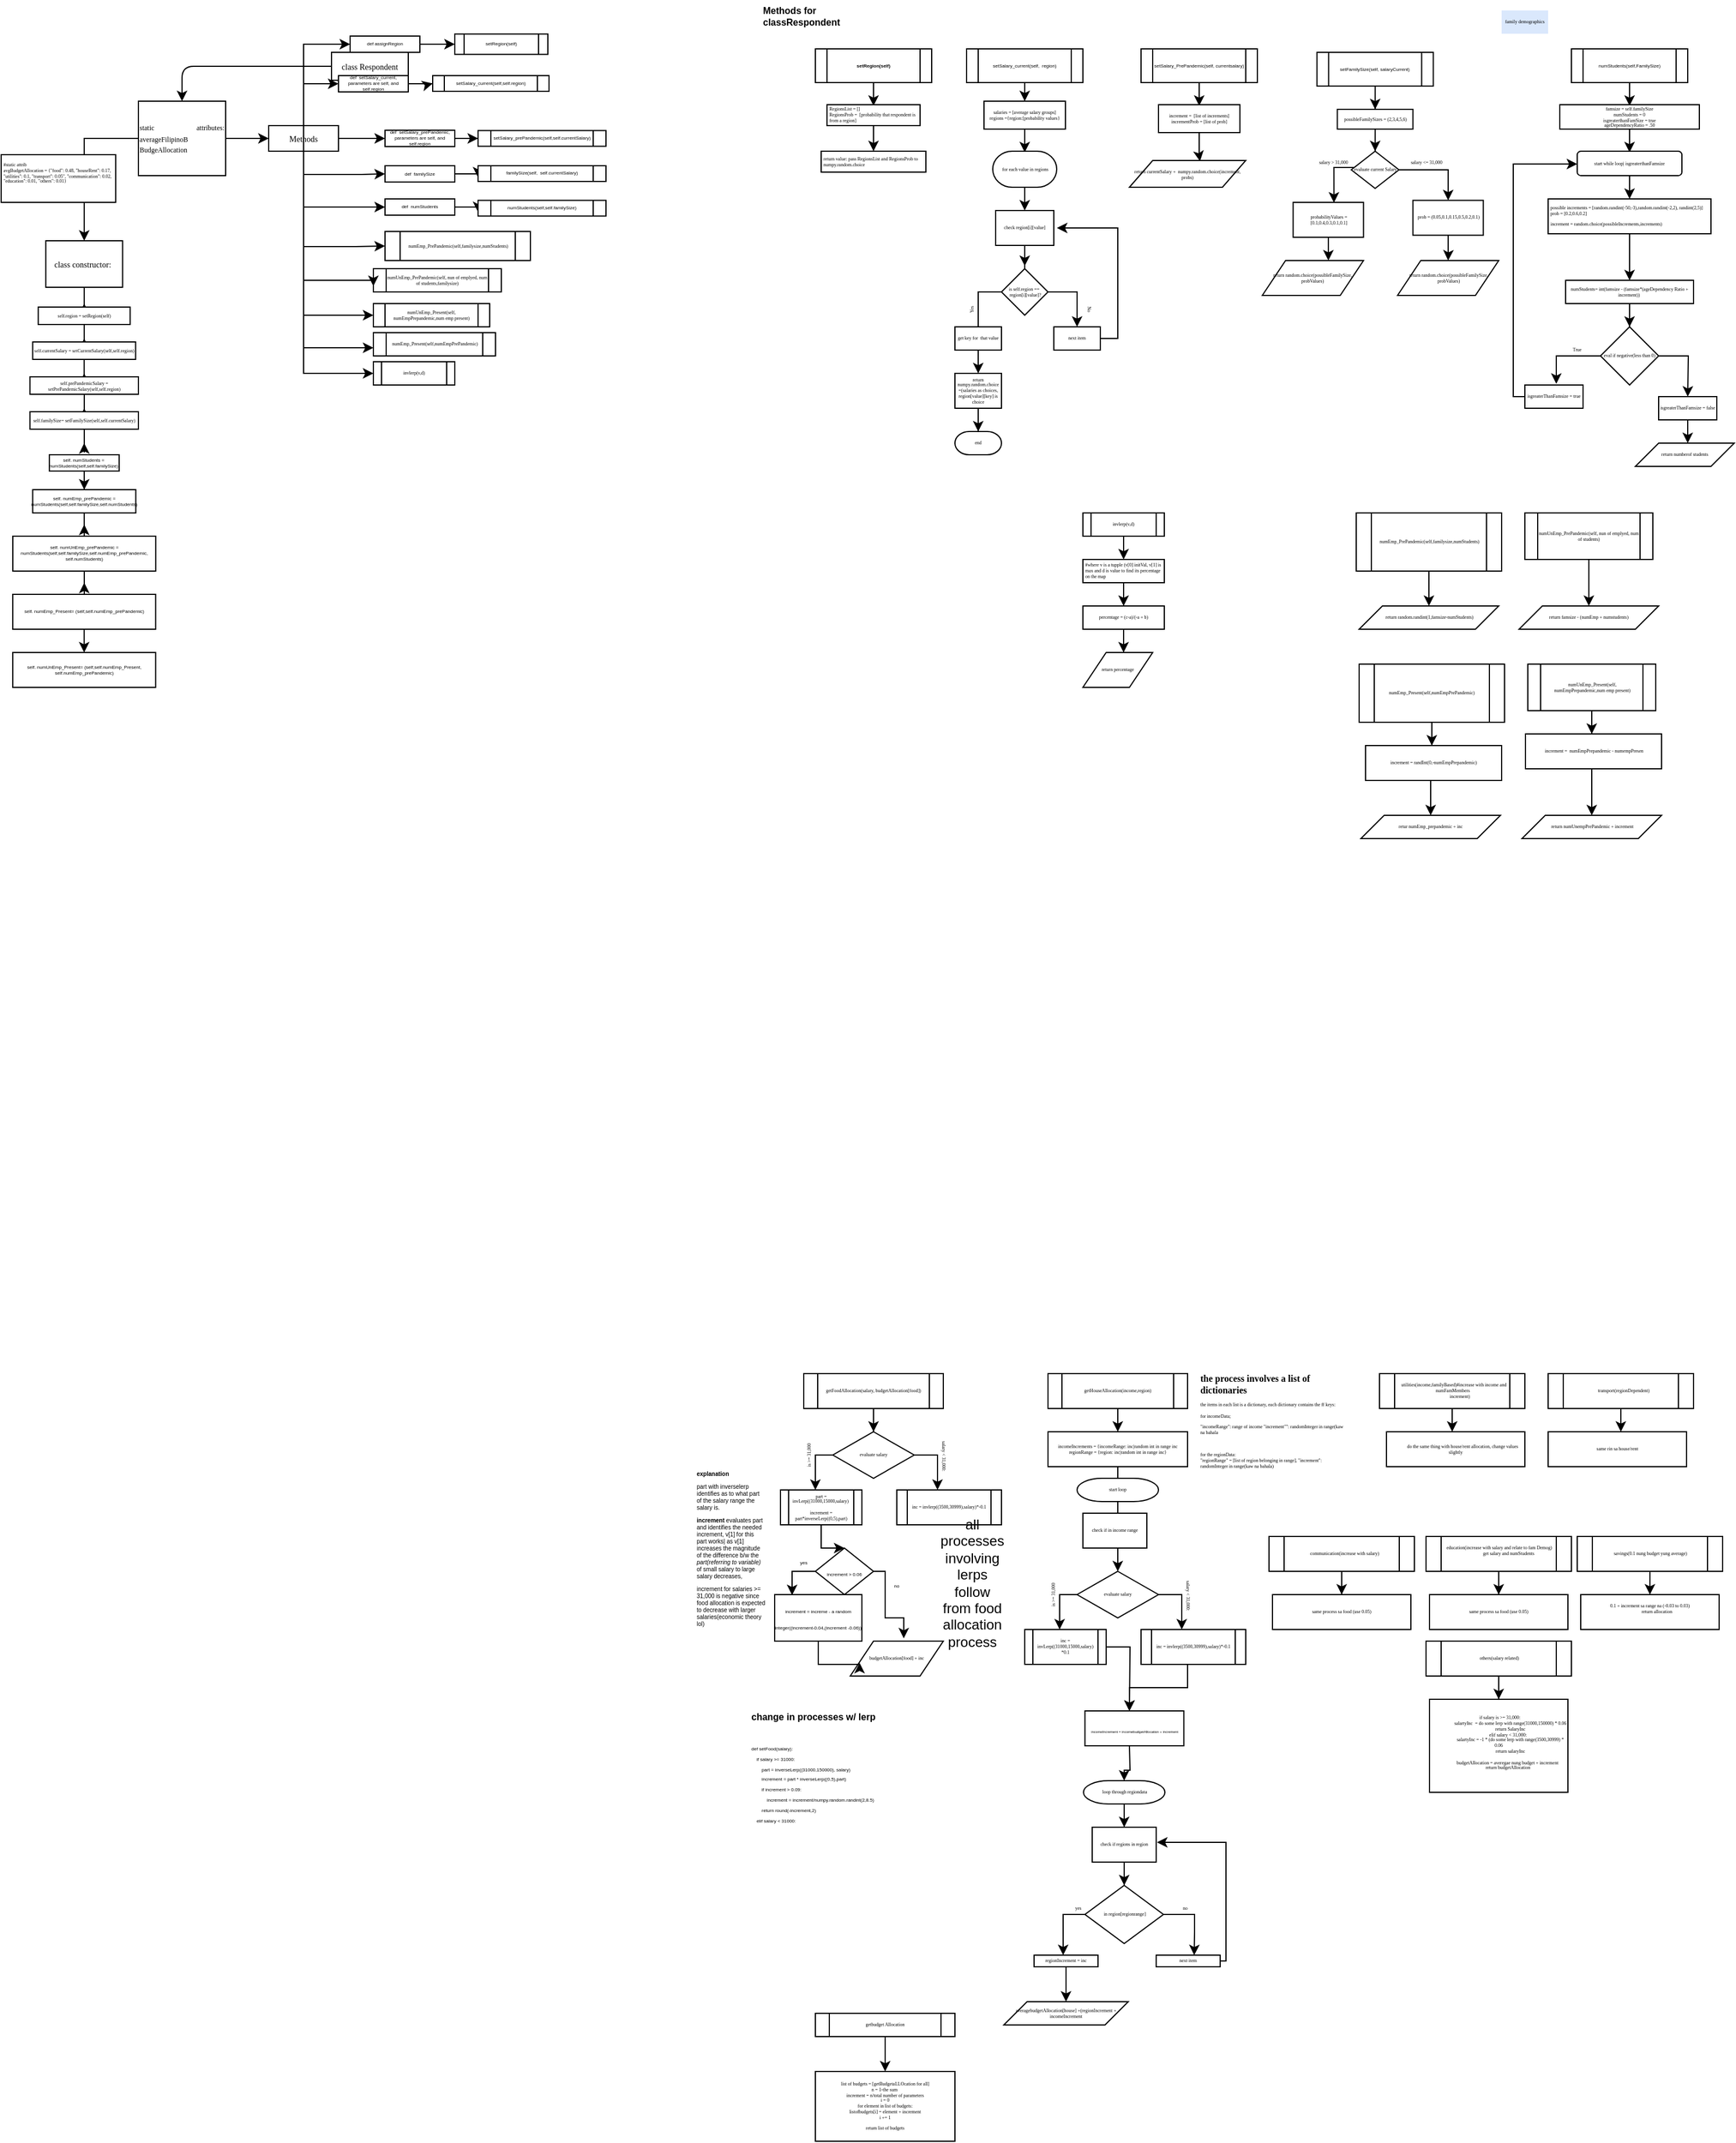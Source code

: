 <mxfile version="13.7.3" type="device"><diagram id="AKt1vw1Wc4eH574UqU0N" name="Page-1"><mxGraphModel dx="860" dy="518" grid="1" gridSize="10" guides="1" tooltips="1" connect="1" arrows="1" fold="1" page="1" pageScale="1" pageWidth="850" pageHeight="1100" math="0" shadow="0"><root><mxCell id="0"/><mxCell id="1" parent="0"/><mxCell id="_xN3L5Fs-yHDUvVcDIJV-1" style="edgeStyle=orthogonalEdgeStyle;orthogonalLoop=1;jettySize=auto;html=1;entryX=0.5;entryY=0;entryDx=0;entryDy=0;fontSize=8;" parent="1" source="_xN3L5Fs-yHDUvVcDIJV-2" target="_xN3L5Fs-yHDUvVcDIJV-4" edge="1"><mxGeometry relative="1" as="geometry"/></mxCell><mxCell id="_xN3L5Fs-yHDUvVcDIJV-2" value="&lt;font face=&quot;Lucida Console&quot;&gt;&lt;span style=&quot;font-size: 7px&quot;&gt;class Respondent&lt;/span&gt;&lt;/font&gt;" style="whiteSpace=wrap;html=1;fontSize=8;" parent="1" vertex="1"><mxGeometry x="494" y="54" width="66" height="24" as="geometry"/></mxCell><mxCell id="_xN3L5Fs-yHDUvVcDIJV-3" style="edgeStyle=orthogonalEdgeStyle;rounded=0;orthogonalLoop=1;jettySize=auto;html=1;" parent="1" source="_xN3L5Fs-yHDUvVcDIJV-4" target="_xN3L5Fs-yHDUvVcDIJV-5" edge="1"><mxGeometry relative="1" as="geometry"/></mxCell><mxCell id="_xN3L5Fs-yHDUvVcDIJV-8" style="edgeStyle=orthogonalEdgeStyle;rounded=0;orthogonalLoop=1;jettySize=auto;html=1;" parent="1" source="_xN3L5Fs-yHDUvVcDIJV-4" target="_xN3L5Fs-yHDUvVcDIJV-7" edge="1"><mxGeometry relative="1" as="geometry"/></mxCell><object label="&lt;div style=&quot;text-align: justify&quot;&gt;&lt;span style=&quot;font-size: 6px ; font-family: &amp;#34;lucida console&amp;#34;&quot;&gt;static attributes: averageFilipinoB&lt;/span&gt;&lt;/div&gt;&lt;div style=&quot;text-align: justify&quot;&gt;&lt;span style=&quot;font-size: 6px ; font-family: &amp;#34;lucida console&amp;#34;&quot;&gt;BudgeAllocation&amp;nbsp;&lt;/span&gt;&lt;/div&gt;" average_budgetAllocation="{&quot;Food&quot;: 0.48, &quot;HouseRent&quot;: 0.17, &quot;Utilities&quot;: 0.1, &quot;Transport&quot;: 0.05 , &quot;Communication&quot;: 0.02, &quot;Education&quot;: 0.01 , &quot;Others&quot;:  0.17 }  " id="_xN3L5Fs-yHDUvVcDIJV-4"><mxCell style="whiteSpace=wrap;html=1;fontSize=8;" parent="1" vertex="1"><mxGeometry x="328" y="96" width="75" height="64" as="geometry"/></mxCell></object><mxCell id="_xN3L5Fs-yHDUvVcDIJV-301" style="edgeStyle=orthogonalEdgeStyle;rounded=0;orthogonalLoop=1;jettySize=auto;html=1;fontFamily=Lucida Console;fontSize=4;" parent="1" source="_xN3L5Fs-yHDUvVcDIJV-5" edge="1"><mxGeometry relative="1" as="geometry"><mxPoint x="281.37" y="270" as="targetPoint"/></mxGeometry></mxCell><mxCell id="_xN3L5Fs-yHDUvVcDIJV-5" value="&lt;font face=&quot;Lucida Console&quot;&gt;&lt;span style=&quot;font-size: 7px&quot;&gt;class constructor:&amp;nbsp;&lt;br&gt;&lt;/span&gt;&lt;/font&gt;" style="whiteSpace=wrap;html=1;fontSize=8;" parent="1" vertex="1"><mxGeometry x="248.37" y="216" width="66" height="40" as="geometry"/></mxCell><mxCell id="_xN3L5Fs-yHDUvVcDIJV-11" style="edgeStyle=orthogonalEdgeStyle;rounded=0;orthogonalLoop=1;jettySize=auto;html=1;exitX=0.5;exitY=0;exitDx=0;exitDy=0;entryX=0;entryY=0.5;entryDx=0;entryDy=0;fontSize=4;" parent="1" source="_xN3L5Fs-yHDUvVcDIJV-7" target="_xN3L5Fs-yHDUvVcDIJV-10" edge="1"><mxGeometry relative="1" as="geometry"/></mxCell><mxCell id="_xN3L5Fs-yHDUvVcDIJV-20" style="edgeStyle=orthogonalEdgeStyle;rounded=0;orthogonalLoop=1;jettySize=auto;html=1;fontSize=4;entryX=0;entryY=0.5;entryDx=0;entryDy=0;exitX=0.5;exitY=0;exitDx=0;exitDy=0;" parent="1" source="_xN3L5Fs-yHDUvVcDIJV-7" target="_xN3L5Fs-yHDUvVcDIJV-19" edge="1"><mxGeometry relative="1" as="geometry"><mxPoint x="470" y="80" as="targetPoint"/></mxGeometry></mxCell><mxCell id="_xN3L5Fs-yHDUvVcDIJV-263" style="edgeStyle=orthogonalEdgeStyle;rounded=0;orthogonalLoop=1;jettySize=auto;html=1;entryX=0;entryY=0.5;entryDx=0;entryDy=0;fontFamily=Lucida Console;fontSize=4;" parent="1" source="_xN3L5Fs-yHDUvVcDIJV-7" target="_xN3L5Fs-yHDUvVcDIJV-262" edge="1"><mxGeometry relative="1" as="geometry"/></mxCell><mxCell id="_xN3L5Fs-yHDUvVcDIJV-267" style="edgeStyle=orthogonalEdgeStyle;rounded=0;orthogonalLoop=1;jettySize=auto;html=1;entryX=0;entryY=0.5;entryDx=0;entryDy=0;fontFamily=Lucida Console;fontSize=4;" parent="1" source="_xN3L5Fs-yHDUvVcDIJV-7" target="_xN3L5Fs-yHDUvVcDIJV-266" edge="1"><mxGeometry relative="1" as="geometry"><Array as="points"><mxPoint x="470" y="159"/><mxPoint x="520" y="159"/></Array></mxGeometry></mxCell><mxCell id="_xN3L5Fs-yHDUvVcDIJV-273" style="edgeStyle=orthogonalEdgeStyle;rounded=0;orthogonalLoop=1;jettySize=auto;html=1;entryX=0;entryY=0.5;entryDx=0;entryDy=0;fontFamily=Lucida Console;fontSize=4;" parent="1" source="_xN3L5Fs-yHDUvVcDIJV-7" target="_xN3L5Fs-yHDUvVcDIJV-270" edge="1"><mxGeometry relative="1" as="geometry"><Array as="points"><mxPoint x="470" y="187"/></Array></mxGeometry></mxCell><mxCell id="_xN3L5Fs-yHDUvVcDIJV-280" style="edgeStyle=orthogonalEdgeStyle;rounded=0;orthogonalLoop=1;jettySize=auto;html=1;entryX=0;entryY=0.5;entryDx=0;entryDy=0;fontFamily=Lucida Console;fontSize=4;" parent="1" source="_xN3L5Fs-yHDUvVcDIJV-7" target="_xN3L5Fs-yHDUvVcDIJV-279" edge="1"><mxGeometry relative="1" as="geometry"><Array as="points"><mxPoint x="470" y="330"/></Array></mxGeometry></mxCell><mxCell id="_xN3L5Fs-yHDUvVcDIJV-283" style="edgeStyle=orthogonalEdgeStyle;rounded=0;orthogonalLoop=1;jettySize=auto;html=1;entryX=0;entryY=0.5;entryDx=0;entryDy=0;fontFamily=Lucida Console;fontSize=4;" parent="1" source="_xN3L5Fs-yHDUvVcDIJV-7" target="_xN3L5Fs-yHDUvVcDIJV-281" edge="1"><mxGeometry relative="1" as="geometry"><Array as="points"><mxPoint x="470" y="221"/><mxPoint x="515" y="221"/></Array></mxGeometry></mxCell><mxCell id="_xN3L5Fs-yHDUvVcDIJV-7" value="&lt;font face=&quot;Lucida Console&quot;&gt;&lt;span style=&quot;font-size: 7px&quot;&gt;Methods&lt;br&gt;&lt;/span&gt;&lt;/font&gt;" style="whiteSpace=wrap;html=1;fontSize=8;" parent="1" vertex="1"><mxGeometry x="440" y="117" width="60" height="22" as="geometry"/></mxCell><mxCell id="_xN3L5Fs-yHDUvVcDIJV-40" style="edgeStyle=orthogonalEdgeStyle;rounded=0;orthogonalLoop=1;jettySize=auto;html=1;fontSize=4;" parent="1" source="_xN3L5Fs-yHDUvVcDIJV-10" target="_xN3L5Fs-yHDUvVcDIJV-39" edge="1"><mxGeometry relative="1" as="geometry"/></mxCell><mxCell id="_xN3L5Fs-yHDUvVcDIJV-10" value="def assignRegion" style="rounded=0;whiteSpace=wrap;html=1;fontSize=4;" parent="1" vertex="1"><mxGeometry x="510" y="40" width="60" height="14" as="geometry"/></mxCell><mxCell id="_xN3L5Fs-yHDUvVcDIJV-45" style="edgeStyle=orthogonalEdgeStyle;rounded=0;orthogonalLoop=1;jettySize=auto;html=1;fontSize=4;" parent="1" source="_xN3L5Fs-yHDUvVcDIJV-19" target="_xN3L5Fs-yHDUvVcDIJV-44" edge="1"><mxGeometry relative="1" as="geometry"/></mxCell><mxCell id="_xN3L5Fs-yHDUvVcDIJV-19" value="def&amp;nbsp; setSalary_current, parameters are self, and self.region" style="rounded=0;whiteSpace=wrap;html=1;fontSize=4;" parent="1" vertex="1"><mxGeometry x="500" y="74" width="60" height="14" as="geometry"/></mxCell><mxCell id="_xN3L5Fs-yHDUvVcDIJV-30" value="&lt;h1&gt;Methods for&amp;nbsp; classRespondent&lt;/h1&gt;" style="text;html=1;strokeColor=none;fillColor=none;spacing=5;spacingTop=-20;whiteSpace=wrap;overflow=hidden;rounded=0;fontSize=4;" parent="1" vertex="1"><mxGeometry x="860" y="19" width="120" height="19" as="geometry"/></mxCell><mxCell id="_xN3L5Fs-yHDUvVcDIJV-32" style="edgeStyle=orthogonalEdgeStyle;rounded=0;orthogonalLoop=1;jettySize=auto;html=1;fontSize=4;fontFamily=Lucida Console;" parent="1" source="_xN3L5Fs-yHDUvVcDIJV-31" edge="1"><mxGeometry relative="1" as="geometry"><mxPoint x="960" y="100" as="targetPoint"/></mxGeometry></mxCell><mxCell id="_xN3L5Fs-yHDUvVcDIJV-31" value="setRegion(self)" style="shape=process;whiteSpace=wrap;html=1;backgroundOutline=1;strokeWidth=1;fontSize=4;fontStyle=1" parent="1" vertex="1"><mxGeometry x="910" y="51" width="100" height="29" as="geometry"/></mxCell><mxCell id="_xN3L5Fs-yHDUvVcDIJV-38" style="edgeStyle=orthogonalEdgeStyle;rounded=0;orthogonalLoop=1;jettySize=auto;html=1;entryX=0.5;entryY=0;entryDx=0;entryDy=0;fontSize=4;fontFamily=Lucida Console;" parent="1" source="_xN3L5Fs-yHDUvVcDIJV-34" target="_xN3L5Fs-yHDUvVcDIJV-36" edge="1"><mxGeometry relative="1" as="geometry"/></mxCell><mxCell id="_xN3L5Fs-yHDUvVcDIJV-34" value="RegionsList = []&lt;br&gt;RegionsProb =&amp;nbsp; [probability that respondent is from a region]" style="rounded=0;whiteSpace=wrap;html=1;fontSize=4;align=left;fontFamily=Lucida Console;" parent="1" vertex="1"><mxGeometry x="920" y="99" width="80" height="18" as="geometry"/></mxCell><mxCell id="_xN3L5Fs-yHDUvVcDIJV-36" value="return value: pass RegionsList and RegionsProb to&amp;nbsp; numpy.random.choice" style="rounded=0;whiteSpace=wrap;html=1;fontSize=4;align=left;fontFamily=Lucida Console;" parent="1" vertex="1"><mxGeometry x="915" y="139" width="90" height="18" as="geometry"/></mxCell><UserObject label="setRegion(self)" id="_xN3L5Fs-yHDUvVcDIJV-39"><mxCell style="shape=process;whiteSpace=wrap;html=1;backgroundOutline=1;strokeWidth=1;fontSize=4;" parent="1" vertex="1"><mxGeometry x="600" y="38.25" width="80" height="17.5" as="geometry"/></mxCell></UserObject><mxCell id="_xN3L5Fs-yHDUvVcDIJV-43" style="edgeStyle=orthogonalEdgeStyle;rounded=0;orthogonalLoop=1;jettySize=auto;html=1;entryX=0.5;entryY=0;entryDx=0;entryDy=0;fontSize=4;fontFamily=Lucida Console;" parent="1" source="_xN3L5Fs-yHDUvVcDIJV-41" target="_xN3L5Fs-yHDUvVcDIJV-42" edge="1"><mxGeometry relative="1" as="geometry"/></mxCell><mxCell id="_xN3L5Fs-yHDUvVcDIJV-41" value="setSalary_current(self,&amp;nbsp; region)" style="shape=process;whiteSpace=wrap;html=1;backgroundOutline=1;strokeWidth=1;fontSize=4;" parent="1" vertex="1"><mxGeometry x="1040" y="51" width="100" height="29" as="geometry"/></mxCell><mxCell id="_xN3L5Fs-yHDUvVcDIJV-46" style="edgeStyle=orthogonalEdgeStyle;rounded=0;orthogonalLoop=1;jettySize=auto;html=1;fontSize=4;fontFamily=Lucida Console;" parent="1" source="_xN3L5Fs-yHDUvVcDIJV-42" edge="1"><mxGeometry relative="1" as="geometry"><mxPoint x="1090" y="140" as="targetPoint"/></mxGeometry></mxCell><mxCell id="_xN3L5Fs-yHDUvVcDIJV-42" value="salaries = [average salary groups]&lt;br&gt;regions ={region:[probability values}" style="rounded=0;whiteSpace=wrap;html=1;fontSize=4;fontFamily=Lucida Console;" parent="1" vertex="1"><mxGeometry x="1055" y="96" width="70" height="24" as="geometry"/></mxCell><mxCell id="_xN3L5Fs-yHDUvVcDIJV-44" value="setSalary_current(self,self.region)" style="shape=process;whiteSpace=wrap;html=1;backgroundOutline=1;strokeWidth=1;fontSize=4;" parent="1" vertex="1"><mxGeometry x="581" y="74" width="100" height="13.5" as="geometry"/></mxCell><mxCell id="_xN3L5Fs-yHDUvVcDIJV-48" style="edgeStyle=orthogonalEdgeStyle;rounded=0;orthogonalLoop=1;jettySize=auto;html=1;fontSize=4;fontFamily=Lucida Console;" parent="1" source="_xN3L5Fs-yHDUvVcDIJV-47" edge="1"><mxGeometry relative="1" as="geometry"><mxPoint x="1090" y="190" as="targetPoint"/></mxGeometry></mxCell><mxCell id="_xN3L5Fs-yHDUvVcDIJV-47" value="for each value in regions" style="strokeWidth=1;html=1;shape=mxgraph.flowchart.terminator;whiteSpace=wrap;fontSize=4;fontFamily=Lucida Console;" parent="1" vertex="1"><mxGeometry x="1062.5" y="139" width="55" height="31" as="geometry"/></mxCell><mxCell id="_xN3L5Fs-yHDUvVcDIJV-52" style="edgeStyle=orthogonalEdgeStyle;rounded=0;orthogonalLoop=1;jettySize=auto;html=1;entryX=0.5;entryY=-0.058;entryDx=0;entryDy=0;entryPerimeter=0;fontSize=4;fontFamily=Lucida Console;" parent="1" source="_xN3L5Fs-yHDUvVcDIJV-50" target="_xN3L5Fs-yHDUvVcDIJV-51" edge="1"><mxGeometry relative="1" as="geometry"/></mxCell><mxCell id="_xN3L5Fs-yHDUvVcDIJV-50" value="check region[i][value]" style="rounded=0;whiteSpace=wrap;html=1;strokeWidth=1;fontSize=4;fontFamily=Lucida Console;" parent="1" vertex="1"><mxGeometry x="1065" y="190" width="50" height="30" as="geometry"/></mxCell><mxCell id="_xN3L5Fs-yHDUvVcDIJV-58" style="edgeStyle=orthogonalEdgeStyle;rounded=0;orthogonalLoop=1;jettySize=auto;html=1;fontSize=4;fontFamily=Lucida Console;" parent="1" source="_xN3L5Fs-yHDUvVcDIJV-51" edge="1"><mxGeometry relative="1" as="geometry"><mxPoint x="1050" y="290" as="targetPoint"/></mxGeometry></mxCell><mxCell id="_xN3L5Fs-yHDUvVcDIJV-73" style="edgeStyle=orthogonalEdgeStyle;rounded=0;orthogonalLoop=1;jettySize=auto;html=1;fontSize=4;fontFamily=Lucida Console;" parent="1" source="_xN3L5Fs-yHDUvVcDIJV-51" target="_xN3L5Fs-yHDUvVcDIJV-71" edge="1"><mxGeometry relative="1" as="geometry"/></mxCell><mxCell id="_xN3L5Fs-yHDUvVcDIJV-51" value="is self.region ==&amp;nbsp; &amp;nbsp;region[i][value]?" style="rhombus;whiteSpace=wrap;html=1;strokeWidth=1;fontSize=4;fontFamily=Lucida Console;" parent="1" vertex="1"><mxGeometry x="1070" y="240" width="40" height="40" as="geometry"/></mxCell><mxCell id="_xN3L5Fs-yHDUvVcDIJV-59" value="Yes" style="text;html=1;strokeColor=none;fillColor=none;align=center;verticalAlign=middle;whiteSpace=wrap;rounded=0;fontSize=4;rotation=-90;fontFamily=Lucida Console;" parent="1" vertex="1"><mxGeometry x="1035" y="270" width="20" height="10" as="geometry"/></mxCell><mxCell id="_xN3L5Fs-yHDUvVcDIJV-65" style="edgeStyle=orthogonalEdgeStyle;rounded=0;orthogonalLoop=1;jettySize=auto;html=1;fontSize=4;fontFamily=Lucida Console;" parent="1" source="_xN3L5Fs-yHDUvVcDIJV-64" edge="1"><mxGeometry relative="1" as="geometry"><mxPoint x="1050" y="330" as="targetPoint"/></mxGeometry></mxCell><mxCell id="_xN3L5Fs-yHDUvVcDIJV-64" value="get key for&amp;nbsp; that value" style="rounded=0;whiteSpace=wrap;html=1;strokeWidth=1;fontSize=4;fontFamily=Lucida Console;" parent="1" vertex="1"><mxGeometry x="1030" y="290" width="40" height="20" as="geometry"/></mxCell><mxCell id="_xN3L5Fs-yHDUvVcDIJV-76" style="edgeStyle=orthogonalEdgeStyle;rounded=0;orthogonalLoop=1;jettySize=auto;html=1;entryX=0.5;entryY=0;entryDx=0;entryDy=0;entryPerimeter=0;fontSize=4;fontFamily=Lucida Console;" parent="1" source="_xN3L5Fs-yHDUvVcDIJV-68" target="_xN3L5Fs-yHDUvVcDIJV-75" edge="1"><mxGeometry relative="1" as="geometry"/></mxCell><mxCell id="_xN3L5Fs-yHDUvVcDIJV-68" value="return numpy.random.choice =(salaries as choices, region[value][key] is choice" style="rounded=0;whiteSpace=wrap;html=1;strokeWidth=1;fontSize=4;fontFamily=Lucida Console;" parent="1" vertex="1"><mxGeometry x="1030" y="330" width="40" height="30" as="geometry"/></mxCell><mxCell id="_xN3L5Fs-yHDUvVcDIJV-69" value="No" style="text;html=1;strokeColor=none;fillColor=none;align=center;verticalAlign=middle;whiteSpace=wrap;rounded=0;fontSize=4;rotation=90;fontFamily=Lucida Console;" parent="1" vertex="1"><mxGeometry x="1135" y="270" width="20" height="10" as="geometry"/></mxCell><mxCell id="_xN3L5Fs-yHDUvVcDIJV-74" style="edgeStyle=orthogonalEdgeStyle;rounded=0;orthogonalLoop=1;jettySize=auto;html=1;entryX=1.053;entryY=0.5;entryDx=0;entryDy=0;entryPerimeter=0;fontSize=4;fontFamily=Lucida Console;" parent="1" source="_xN3L5Fs-yHDUvVcDIJV-71" target="_xN3L5Fs-yHDUvVcDIJV-50" edge="1"><mxGeometry relative="1" as="geometry"><Array as="points"><mxPoint x="1170" y="300"/><mxPoint x="1170" y="205"/></Array></mxGeometry></mxCell><mxCell id="_xN3L5Fs-yHDUvVcDIJV-71" value="next item" style="rounded=0;whiteSpace=wrap;html=1;strokeWidth=1;fontSize=4;fontFamily=Lucida Console;" parent="1" vertex="1"><mxGeometry x="1115" y="290" width="40" height="20" as="geometry"/></mxCell><mxCell id="_xN3L5Fs-yHDUvVcDIJV-75" value="end" style="strokeWidth=1;html=1;shape=mxgraph.flowchart.terminator;whiteSpace=wrap;fontSize=4;fontFamily=Lucida Console;" parent="1" vertex="1"><mxGeometry x="1030" y="380" width="40" height="20" as="geometry"/></mxCell><mxCell id="_xN3L5Fs-yHDUvVcDIJV-78" style="edgeStyle=orthogonalEdgeStyle;rounded=0;orthogonalLoop=1;jettySize=auto;html=1;fontSize=4;fontFamily=Lucida Console;" parent="1" source="_xN3L5Fs-yHDUvVcDIJV-77" edge="1"><mxGeometry relative="1" as="geometry"><mxPoint x="1240" y="100" as="targetPoint"/><Array as="points"><mxPoint x="1240" y="100"/><mxPoint x="1240" y="100"/></Array></mxGeometry></mxCell><mxCell id="_xN3L5Fs-yHDUvVcDIJV-77" value="setSalary_PrePandemic(self, currentsalary)" style="shape=process;whiteSpace=wrap;html=1;backgroundOutline=1;strokeWidth=1;fontSize=4;" parent="1" vertex="1"><mxGeometry x="1190" y="51" width="100" height="29" as="geometry"/></mxCell><mxCell id="_xN3L5Fs-yHDUvVcDIJV-88" style="edgeStyle=orthogonalEdgeStyle;rounded=0;orthogonalLoop=1;jettySize=auto;html=1;entryX=0.607;entryY=0.029;entryDx=0;entryDy=0;entryPerimeter=0;fontSize=4;fontFamily=Lucida Console;" parent="1" source="_xN3L5Fs-yHDUvVcDIJV-79" target="_xN3L5Fs-yHDUvVcDIJV-86" edge="1"><mxGeometry relative="1" as="geometry"/></mxCell><mxCell id="_xN3L5Fs-yHDUvVcDIJV-79" value="increment =&amp;nbsp; [list of increments]&lt;br&gt;incrementProb = [list of prob]" style="rounded=0;whiteSpace=wrap;html=1;fontSize=4;fontFamily=Lucida Console;" parent="1" vertex="1"><mxGeometry x="1205" y="99" width="70" height="24" as="geometry"/></mxCell><mxCell id="_xN3L5Fs-yHDUvVcDIJV-91" style="edgeStyle=orthogonalEdgeStyle;rounded=0;orthogonalLoop=1;jettySize=auto;html=1;entryX=0.5;entryY=0;entryDx=0;entryDy=0;fontSize=4;fontFamily=Lucida Console;" parent="1" source="_xN3L5Fs-yHDUvVcDIJV-83" target="_xN3L5Fs-yHDUvVcDIJV-89" edge="1"><mxGeometry relative="1" as="geometry"/></mxCell><mxCell id="_xN3L5Fs-yHDUvVcDIJV-83" value="setFamilySize(self, salaryCurrent)" style="shape=process;whiteSpace=wrap;html=1;backgroundOutline=1;strokeWidth=1;fontSize=4;" parent="1" vertex="1"><mxGeometry x="1341.25" y="54" width="100" height="29" as="geometry"/></mxCell><mxCell id="_xN3L5Fs-yHDUvVcDIJV-86" value="&lt;span&gt;return currentSalary +&amp;nbsp; numpy.random.choice(increment, probs)&lt;/span&gt;" style="shape=parallelogram;perimeter=parallelogramPerimeter;whiteSpace=wrap;html=1;fixedSize=1;strokeWidth=1;fontSize=4;fontFamily=Lucida Console;" parent="1" vertex="1"><mxGeometry x="1180" y="147" width="100" height="23" as="geometry"/></mxCell><mxCell id="_xN3L5Fs-yHDUvVcDIJV-96" style="edgeStyle=orthogonalEdgeStyle;rounded=0;orthogonalLoop=1;jettySize=auto;html=1;entryX=0.5;entryY=0;entryDx=0;entryDy=0;fontFamily=Lucida Console;fontSize=4;" parent="1" source="_xN3L5Fs-yHDUvVcDIJV-89" target="_xN3L5Fs-yHDUvVcDIJV-93" edge="1"><mxGeometry relative="1" as="geometry"/></mxCell><mxCell id="_xN3L5Fs-yHDUvVcDIJV-89" value="possibleFamilySizes = (2,3,4,5,6)" style="rounded=0;whiteSpace=wrap;html=1;strokeWidth=1;fontSize=4;fontFamily=Lucida Console;" parent="1" vertex="1"><mxGeometry x="1358.75" y="103" width="65" height="17" as="geometry"/></mxCell><mxCell id="_xN3L5Fs-yHDUvVcDIJV-95" style="edgeStyle=orthogonalEdgeStyle;rounded=0;orthogonalLoop=1;jettySize=auto;html=1;entryX=0.58;entryY=0.008;entryDx=0;entryDy=0;entryPerimeter=0;fontFamily=Lucida Console;fontSize=4;" parent="1" source="_xN3L5Fs-yHDUvVcDIJV-93" target="_xN3L5Fs-yHDUvVcDIJV-94" edge="1"><mxGeometry relative="1" as="geometry"><Array as="points"><mxPoint x="1391.25" y="153"/><mxPoint x="1340.25" y="153"/></Array></mxGeometry></mxCell><mxCell id="_xN3L5Fs-yHDUvVcDIJV-105" style="edgeStyle=orthogonalEdgeStyle;rounded=0;orthogonalLoop=1;jettySize=auto;html=1;fontFamily=Lucida Console;fontSize=4;" parent="1" source="_xN3L5Fs-yHDUvVcDIJV-93" target="_xN3L5Fs-yHDUvVcDIJV-102" edge="1"><mxGeometry relative="1" as="geometry"/></mxCell><mxCell id="_xN3L5Fs-yHDUvVcDIJV-93" value="evaluate current Salary" style="rhombus;whiteSpace=wrap;html=1;strokeWidth=1;fontFamily=Lucida Console;fontSize=4;" parent="1" vertex="1"><mxGeometry x="1370.75" y="139" width="41" height="32" as="geometry"/></mxCell><mxCell id="_xN3L5Fs-yHDUvVcDIJV-100" style="edgeStyle=orthogonalEdgeStyle;rounded=0;orthogonalLoop=1;jettySize=auto;html=1;entryX=0.572;entryY=0;entryDx=0;entryDy=0;entryPerimeter=0;fontFamily=Lucida Console;fontSize=4;" parent="1" source="_xN3L5Fs-yHDUvVcDIJV-94" edge="1"><mxGeometry relative="1" as="geometry"><mxPoint x="1351.014" y="233" as="targetPoint"/></mxGeometry></mxCell><mxCell id="_xN3L5Fs-yHDUvVcDIJV-94" value="probabilityValues = [0.1,0.4,0.3,0.1,0.1]" style="rounded=0;whiteSpace=wrap;html=1;strokeWidth=1;fontFamily=Lucida Console;fontSize=4;" parent="1" vertex="1"><mxGeometry x="1320.75" y="183" width="60.5" height="30" as="geometry"/></mxCell><mxCell id="_xN3L5Fs-yHDUvVcDIJV-97" value="salary &amp;gt; 31,000&amp;nbsp;" style="text;html=1;strokeColor=none;fillColor=none;align=center;verticalAlign=middle;whiteSpace=wrap;rounded=0;fontFamily=Lucida Console;fontSize=4;" parent="1" vertex="1"><mxGeometry x="1331.25" y="139" width="50" height="20" as="geometry"/></mxCell><mxCell id="_xN3L5Fs-yHDUvVcDIJV-99" value="return random.choice(possibleFamilySize, probValues)" style="shape=parallelogram;perimeter=parallelogramPerimeter;whiteSpace=wrap;html=1;fixedSize=1;strokeWidth=1;fontFamily=Lucida Console;fontSize=4;" parent="1" vertex="1"><mxGeometry x="1294.25" y="233" width="87" height="30" as="geometry"/></mxCell><mxCell id="_xN3L5Fs-yHDUvVcDIJV-103" style="edgeStyle=orthogonalEdgeStyle;rounded=0;orthogonalLoop=1;jettySize=auto;html=1;fontFamily=Lucida Console;fontSize=4;" parent="1" source="_xN3L5Fs-yHDUvVcDIJV-102" edge="1"><mxGeometry relative="1" as="geometry"><mxPoint x="1454" y="233" as="targetPoint"/></mxGeometry></mxCell><mxCell id="_xN3L5Fs-yHDUvVcDIJV-102" value="prob = (0.05,0.1,0.15,0.5,0.2,0.1)" style="rounded=0;whiteSpace=wrap;html=1;strokeWidth=1;fontFamily=Lucida Console;fontSize=4;" parent="1" vertex="1"><mxGeometry x="1423.75" y="181.25" width="60.5" height="30" as="geometry"/></mxCell><mxCell id="_xN3L5Fs-yHDUvVcDIJV-104" value="return random.choice(possibleFamilySize, probValues)" style="shape=parallelogram;perimeter=parallelogramPerimeter;whiteSpace=wrap;html=1;fixedSize=1;strokeWidth=1;fontFamily=Lucida Console;fontSize=4;" parent="1" vertex="1"><mxGeometry x="1410.5" y="233" width="87" height="30" as="geometry"/></mxCell><mxCell id="_xN3L5Fs-yHDUvVcDIJV-106" value="salary &amp;lt;= 31,000&amp;nbsp;" style="text;html=1;strokeColor=none;fillColor=none;align=center;verticalAlign=middle;whiteSpace=wrap;rounded=0;fontFamily=Lucida Console;fontSize=4;" parent="1" vertex="1"><mxGeometry x="1410.5" y="139" width="50" height="20" as="geometry"/></mxCell><mxCell id="_xN3L5Fs-yHDUvVcDIJV-108" style="edgeStyle=orthogonalEdgeStyle;rounded=0;orthogonalLoop=1;jettySize=auto;html=1;fontFamily=Lucida Console;fontSize=4;" parent="1" source="_xN3L5Fs-yHDUvVcDIJV-107" edge="1"><mxGeometry relative="1" as="geometry"><mxPoint x="1610" y="100" as="targetPoint"/></mxGeometry></mxCell><mxCell id="_xN3L5Fs-yHDUvVcDIJV-107" value="numStudents(self,FamilySize)" style="shape=process;whiteSpace=wrap;html=1;backgroundOutline=1;strokeWidth=1;fontSize=4;" parent="1" vertex="1"><mxGeometry x="1560" y="51" width="100" height="29" as="geometry"/></mxCell><mxCell id="_xN3L5Fs-yHDUvVcDIJV-110" style="edgeStyle=orthogonalEdgeStyle;rounded=0;orthogonalLoop=1;jettySize=auto;html=1;fontFamily=Lucida Console;fontSize=4;" parent="1" source="_xN3L5Fs-yHDUvVcDIJV-109" edge="1"><mxGeometry relative="1" as="geometry"><mxPoint x="1610" y="140" as="targetPoint"/></mxGeometry></mxCell><mxCell id="_xN3L5Fs-yHDUvVcDIJV-109" value="famsize = self.familySize&lt;br&gt;numStudents = 0&lt;br&gt;isgreaterthanFamSize = true&lt;br&gt;ageDependencyRatio = .50" style="rounded=0;whiteSpace=wrap;html=1;strokeWidth=1;fontFamily=Lucida Console;fontSize=4;" parent="1" vertex="1"><mxGeometry x="1550" y="99" width="120" height="21" as="geometry"/></mxCell><mxCell id="_xN3L5Fs-yHDUvVcDIJV-114" style="edgeStyle=orthogonalEdgeStyle;rounded=0;orthogonalLoop=1;jettySize=auto;html=1;fontFamily=Lucida Console;fontSize=4;" parent="1" source="_xN3L5Fs-yHDUvVcDIJV-112" edge="1"><mxGeometry relative="1" as="geometry"><mxPoint x="1610" y="180" as="targetPoint"/></mxGeometry></mxCell><mxCell id="_xN3L5Fs-yHDUvVcDIJV-112" value="start while loop| isgreaterthanFamsize" style="rounded=1;whiteSpace=wrap;html=1;strokeWidth=1;fontFamily=Lucida Console;fontSize=4;" parent="1" vertex="1"><mxGeometry x="1565" y="139" width="90" height="21" as="geometry"/></mxCell><mxCell id="_xN3L5Fs-yHDUvVcDIJV-116" style="edgeStyle=orthogonalEdgeStyle;rounded=0;orthogonalLoop=1;jettySize=auto;html=1;fontFamily=Lucida Console;fontSize=4;" parent="1" source="_xN3L5Fs-yHDUvVcDIJV-115" target="_xN3L5Fs-yHDUvVcDIJV-117" edge="1"><mxGeometry relative="1" as="geometry"><mxPoint x="1610" y="220" as="targetPoint"/><Array as="points"><mxPoint x="1610" y="250"/></Array></mxGeometry></mxCell><mxCell id="_xN3L5Fs-yHDUvVcDIJV-115" value="possible increments = [random.randint(-50,-3),random.randint(-2,2), randint(2,5)]&lt;br&gt;prob = [0.2,0.6,0.2]&lt;br&gt;&lt;br&gt;increment = random.choice(possibleIncrements,increments)" style="rounded=0;whiteSpace=wrap;html=1;strokeWidth=1;fontFamily=Lucida Console;fontSize=4;align=left;" parent="1" vertex="1"><mxGeometry x="1540" y="180" width="140" height="30" as="geometry"/></mxCell><mxCell id="_xN3L5Fs-yHDUvVcDIJV-119" style="edgeStyle=orthogonalEdgeStyle;rounded=0;orthogonalLoop=1;jettySize=auto;html=1;entryX=0.5;entryY=0;entryDx=0;entryDy=0;fontFamily=Lucida Console;fontSize=4;" parent="1" source="_xN3L5Fs-yHDUvVcDIJV-117" target="_xN3L5Fs-yHDUvVcDIJV-118" edge="1"><mxGeometry relative="1" as="geometry"/></mxCell><mxCell id="_xN3L5Fs-yHDUvVcDIJV-117" value="numStudents= int(famsize - (famsize*(ageDependency Ratio + increment))&amp;nbsp;" style="rounded=0;whiteSpace=wrap;html=1;strokeWidth=1;fontFamily=Lucida Console;fontSize=4;" parent="1" vertex="1"><mxGeometry x="1555" y="250" width="110" height="20" as="geometry"/></mxCell><mxCell id="_xN3L5Fs-yHDUvVcDIJV-125" style="edgeStyle=orthogonalEdgeStyle;rounded=0;orthogonalLoop=1;jettySize=auto;html=1;fontFamily=Lucida Console;fontSize=4;" parent="1" source="_xN3L5Fs-yHDUvVcDIJV-118" edge="1"><mxGeometry relative="1" as="geometry"><mxPoint x="1547" y="339" as="targetPoint"/><Array as="points"><mxPoint x="1547" y="315"/></Array></mxGeometry></mxCell><mxCell id="_xN3L5Fs-yHDUvVcDIJV-133" style="edgeStyle=orthogonalEdgeStyle;rounded=0;orthogonalLoop=1;jettySize=auto;html=1;fontFamily=Lucida Console;fontSize=4;" parent="1" source="_xN3L5Fs-yHDUvVcDIJV-118" edge="1"><mxGeometry relative="1" as="geometry"><mxPoint x="1660" y="350" as="targetPoint"/></mxGeometry></mxCell><mxCell id="_xN3L5Fs-yHDUvVcDIJV-118" value="eval if negative(less than 0)" style="rhombus;whiteSpace=wrap;html=1;strokeWidth=1;fontFamily=Lucida Console;fontSize=4;" parent="1" vertex="1"><mxGeometry x="1585" y="290" width="50" height="50" as="geometry"/></mxCell><mxCell id="_xN3L5Fs-yHDUvVcDIJV-127" style="edgeStyle=orthogonalEdgeStyle;rounded=0;orthogonalLoop=1;jettySize=auto;html=1;fontFamily=Lucida Console;fontSize=4;" parent="1" source="_xN3L5Fs-yHDUvVcDIJV-126" edge="1"><mxGeometry relative="1" as="geometry"><mxPoint x="1565" y="150" as="targetPoint"/><Array as="points"><mxPoint x="1510" y="350"/><mxPoint x="1510" y="150"/><mxPoint x="1565" y="150"/></Array></mxGeometry></mxCell><mxCell id="_xN3L5Fs-yHDUvVcDIJV-126" value="isgreaterThanFamsize = true" style="rounded=0;whiteSpace=wrap;html=1;strokeWidth=1;fontFamily=Lucida Console;fontSize=4;" parent="1" vertex="1"><mxGeometry x="1520" y="340" width="50" height="20" as="geometry"/></mxCell><mxCell id="_xN3L5Fs-yHDUvVcDIJV-130" value="True" style="text;html=1;strokeColor=none;fillColor=none;align=center;verticalAlign=middle;whiteSpace=wrap;rounded=0;fontFamily=Lucida Console;fontSize=4;" parent="1" vertex="1"><mxGeometry x="1545" y="300" width="40" height="20" as="geometry"/></mxCell><mxCell id="_xN3L5Fs-yHDUvVcDIJV-135" style="edgeStyle=orthogonalEdgeStyle;rounded=0;orthogonalLoop=1;jettySize=auto;html=1;entryX=0.5;entryY=0;entryDx=0;entryDy=0;fontFamily=Lucida Console;fontSize=4;" parent="1" source="_xN3L5Fs-yHDUvVcDIJV-132" edge="1"><mxGeometry relative="1" as="geometry"><mxPoint x="1660" y="390" as="targetPoint"/></mxGeometry></mxCell><mxCell id="_xN3L5Fs-yHDUvVcDIJV-132" value="isgreaterThanFamsize = false" style="rounded=0;whiteSpace=wrap;html=1;strokeWidth=1;fontFamily=Lucida Console;fontSize=4;" parent="1" vertex="1"><mxGeometry x="1635" y="350" width="50" height="20" as="geometry"/></mxCell><mxCell id="_xN3L5Fs-yHDUvVcDIJV-146" style="edgeStyle=orthogonalEdgeStyle;rounded=0;orthogonalLoop=1;jettySize=auto;html=1;entryX=0.5;entryY=0;entryDx=0;entryDy=0;fontFamily=Lucida Console;fontSize=4;" parent="1" source="_xN3L5Fs-yHDUvVcDIJV-136" target="_xN3L5Fs-yHDUvVcDIJV-142" edge="1"><mxGeometry relative="1" as="geometry"/></mxCell><mxCell id="_xN3L5Fs-yHDUvVcDIJV-136" value="numEmp_PrePandemic(self,familysize,numStudents)" style="shape=process;whiteSpace=wrap;html=1;backgroundOutline=1;strokeWidth=1;fontFamily=Lucida Console;fontSize=4;" parent="1" vertex="1"><mxGeometry x="1375" y="450" width="125" height="50" as="geometry"/></mxCell><mxCell id="_xN3L5Fs-yHDUvVcDIJV-137" value="&lt;span&gt;return numberof students&lt;/span&gt;" style="shape=parallelogram;perimeter=parallelogramPerimeter;whiteSpace=wrap;html=1;fixedSize=1;strokeWidth=1;fontFamily=Lucida Console;fontSize=4;" parent="1" vertex="1"><mxGeometry x="1615" y="390" width="85" height="20" as="geometry"/></mxCell><mxCell id="_xN3L5Fs-yHDUvVcDIJV-142" value="&lt;span&gt;return random.randint(1,famsize-numStudents)&lt;/span&gt;" style="shape=parallelogram;perimeter=parallelogramPerimeter;whiteSpace=wrap;html=1;fixedSize=1;strokeWidth=1;fontFamily=Lucida Console;fontSize=4;" parent="1" vertex="1"><mxGeometry x="1377.5" y="530" width="120" height="20" as="geometry"/></mxCell><mxCell id="_xN3L5Fs-yHDUvVcDIJV-143" style="edgeStyle=orthogonalEdgeStyle;rounded=0;orthogonalLoop=1;jettySize=auto;html=1;fontFamily=Lucida Console;fontSize=4;entryX=0.5;entryY=0;entryDx=0;entryDy=0;" parent="1" source="_xN3L5Fs-yHDUvVcDIJV-144" target="_xN3L5Fs-yHDUvVcDIJV-145" edge="1"><mxGeometry relative="1" as="geometry"><mxPoint x="1575" y="520" as="targetPoint"/></mxGeometry></mxCell><mxCell id="_xN3L5Fs-yHDUvVcDIJV-144" value="numUnEmp_PrePandemic(self, nun of emplyed, num of students)" style="shape=process;whiteSpace=wrap;html=1;backgroundOutline=1;strokeWidth=1;fontFamily=Lucida Console;fontSize=4;" parent="1" vertex="1"><mxGeometry x="1520" y="450" width="110" height="40" as="geometry"/></mxCell><mxCell id="_xN3L5Fs-yHDUvVcDIJV-145" value="&lt;span&gt;return famsize - (numEmp + numstudents)&lt;/span&gt;" style="shape=parallelogram;perimeter=parallelogramPerimeter;whiteSpace=wrap;html=1;fixedSize=1;strokeWidth=1;fontFamily=Lucida Console;fontSize=4;" parent="1" vertex="1"><mxGeometry x="1515" y="530" width="120" height="20" as="geometry"/></mxCell><mxCell id="_xN3L5Fs-yHDUvVcDIJV-147" value="family demographics" style="text;html=1;fillColor=#dae8fc;align=center;verticalAlign=middle;whiteSpace=wrap;rounded=0;fontFamily=Lucida Console;fontSize=4;" parent="1" vertex="1"><mxGeometry x="1500" y="18" width="40" height="20" as="geometry"/></mxCell><mxCell id="_xN3L5Fs-yHDUvVcDIJV-148" style="edgeStyle=orthogonalEdgeStyle;rounded=0;orthogonalLoop=1;jettySize=auto;html=1;entryX=0.5;entryY=0;entryDx=0;entryDy=0;fontFamily=Lucida Console;fontSize=4;" parent="1" source="_xN3L5Fs-yHDUvVcDIJV-149" target="_xN3L5Fs-yHDUvVcDIJV-150" edge="1"><mxGeometry relative="1" as="geometry"/></mxCell><mxCell id="_xN3L5Fs-yHDUvVcDIJV-156" style="edgeStyle=orthogonalEdgeStyle;rounded=0;orthogonalLoop=1;jettySize=auto;html=1;fontFamily=Lucida Console;fontSize=4;" parent="1" source="_xN3L5Fs-yHDUvVcDIJV-149" edge="1"><mxGeometry relative="1" as="geometry"><mxPoint x="1440" y="650" as="targetPoint"/></mxGeometry></mxCell><mxCell id="_xN3L5Fs-yHDUvVcDIJV-149" value="numEmp_Present(self,numEmpPrePandemic)" style="shape=process;whiteSpace=wrap;html=1;backgroundOutline=1;strokeWidth=1;fontFamily=Lucida Console;fontSize=4;" parent="1" vertex="1"><mxGeometry x="1377.5" y="580" width="125" height="50" as="geometry"/></mxCell><mxCell id="_xN3L5Fs-yHDUvVcDIJV-150" value="retur numEmp_prepandemic + inc" style="shape=parallelogram;perimeter=parallelogramPerimeter;whiteSpace=wrap;html=1;fixedSize=1;strokeWidth=1;fontFamily=Lucida Console;fontSize=4;" parent="1" vertex="1"><mxGeometry x="1379" y="710" width="120" height="20" as="geometry"/></mxCell><mxCell id="_xN3L5Fs-yHDUvVcDIJV-151" style="edgeStyle=orthogonalEdgeStyle;rounded=0;orthogonalLoop=1;jettySize=auto;html=1;fontFamily=Lucida Console;fontSize=4;entryX=0.5;entryY=0;entryDx=0;entryDy=0;" parent="1" source="_xN3L5Fs-yHDUvVcDIJV-152" target="_xN3L5Fs-yHDUvVcDIJV-153" edge="1"><mxGeometry relative="1" as="geometry"><mxPoint x="1577.5" y="650" as="targetPoint"/></mxGeometry></mxCell><mxCell id="_xN3L5Fs-yHDUvVcDIJV-158" style="edgeStyle=orthogonalEdgeStyle;rounded=0;orthogonalLoop=1;jettySize=auto;html=1;fontFamily=Lucida Console;fontSize=4;" parent="1" source="_xN3L5Fs-yHDUvVcDIJV-152" edge="1"><mxGeometry relative="1" as="geometry"><mxPoint x="1577.5" y="640" as="targetPoint"/></mxGeometry></mxCell><mxCell id="_xN3L5Fs-yHDUvVcDIJV-152" value="numUnEmp_Present(self, numEmpPrepandemic,num emp present)" style="shape=process;whiteSpace=wrap;html=1;backgroundOutline=1;strokeWidth=1;fontFamily=Lucida Console;fontSize=4;" parent="1" vertex="1"><mxGeometry x="1522.5" y="580" width="110" height="40" as="geometry"/></mxCell><mxCell id="_xN3L5Fs-yHDUvVcDIJV-153" value="&lt;span&gt;return numUnempPrePandemic + increment&lt;/span&gt;" style="shape=parallelogram;perimeter=parallelogramPerimeter;whiteSpace=wrap;html=1;fixedSize=1;strokeWidth=1;fontFamily=Lucida Console;fontSize=4;" parent="1" vertex="1"><mxGeometry x="1517.5" y="710" width="120" height="20" as="geometry"/></mxCell><mxCell id="_xN3L5Fs-yHDUvVcDIJV-154" value="increment = randInt(0,-numEmpPrepandemic)" style="rounded=0;whiteSpace=wrap;html=1;strokeWidth=1;fontFamily=Lucida Console;fontSize=4;" parent="1" vertex="1"><mxGeometry x="1383" y="650" width="117" height="30" as="geometry"/></mxCell><mxCell id="_xN3L5Fs-yHDUvVcDIJV-157" value="increment =&amp;nbsp; numEmpPrepandemic - numempPresen" style="rounded=0;whiteSpace=wrap;html=1;strokeWidth=1;fontFamily=Lucida Console;fontSize=4;" parent="1" vertex="1"><mxGeometry x="1520.5" y="640" width="117" height="30" as="geometry"/></mxCell><mxCell id="_xN3L5Fs-yHDUvVcDIJV-160" style="edgeStyle=orthogonalEdgeStyle;rounded=0;orthogonalLoop=1;jettySize=auto;html=1;fontFamily=Lucida Console;fontSize=4;" parent="1" source="_xN3L5Fs-yHDUvVcDIJV-159" edge="1"><mxGeometry relative="1" as="geometry"><mxPoint x="1175" y="490" as="targetPoint"/></mxGeometry></mxCell><mxCell id="_xN3L5Fs-yHDUvVcDIJV-159" value="invlerp(v,d)" style="shape=process;whiteSpace=wrap;html=1;backgroundOutline=1;strokeWidth=1;fontFamily=Lucida Console;fontSize=4;" parent="1" vertex="1"><mxGeometry x="1140" y="450" width="70" height="20" as="geometry"/></mxCell><mxCell id="_xN3L5Fs-yHDUvVcDIJV-163" style="edgeStyle=orthogonalEdgeStyle;rounded=0;orthogonalLoop=1;jettySize=auto;html=1;entryX=0.5;entryY=0;entryDx=0;entryDy=0;fontFamily=Lucida Console;fontSize=4;" parent="1" source="_xN3L5Fs-yHDUvVcDIJV-161" target="_xN3L5Fs-yHDUvVcDIJV-162" edge="1"><mxGeometry relative="1" as="geometry"/></mxCell><mxCell id="_xN3L5Fs-yHDUvVcDIJV-161" value="#where v is a tupple (v[0] initVal, v[1] is max and d is value to find its percentage on the map" style="rounded=0;whiteSpace=wrap;html=1;strokeWidth=1;fontFamily=Lucida Console;fontSize=4;align=left;" parent="1" vertex="1"><mxGeometry x="1140" y="490" width="70" height="20" as="geometry"/></mxCell><mxCell id="_xN3L5Fs-yHDUvVcDIJV-166" style="edgeStyle=orthogonalEdgeStyle;rounded=0;orthogonalLoop=1;jettySize=auto;html=1;entryX=0.583;entryY=0;entryDx=0;entryDy=0;entryPerimeter=0;fontFamily=Lucida Console;fontSize=4;" parent="1" source="_xN3L5Fs-yHDUvVcDIJV-162" target="_xN3L5Fs-yHDUvVcDIJV-164" edge="1"><mxGeometry relative="1" as="geometry"/></mxCell><mxCell id="_xN3L5Fs-yHDUvVcDIJV-162" value="percentage = (c-a)/(-a + b)" style="rounded=0;whiteSpace=wrap;html=1;strokeWidth=1;fontFamily=Lucida Console;fontSize=4;" parent="1" vertex="1"><mxGeometry x="1140" y="530" width="70" height="20" as="geometry"/></mxCell><mxCell id="_xN3L5Fs-yHDUvVcDIJV-164" value="return percentage" style="shape=parallelogram;perimeter=parallelogramPerimeter;whiteSpace=wrap;html=1;fixedSize=1;strokeWidth=1;fontFamily=Lucida Console;fontSize=4;" parent="1" vertex="1"><mxGeometry x="1140" y="570" width="60" height="30" as="geometry"/></mxCell><mxCell id="_xN3L5Fs-yHDUvVcDIJV-261" style="edgeStyle=orthogonalEdgeStyle;rounded=0;orthogonalLoop=1;jettySize=auto;html=1;entryX=0.5;entryY=0;entryDx=0;entryDy=0;fontFamily=Lucida Console;fontSize=4;" parent="1" source="_xN3L5Fs-yHDUvVcDIJV-167" target="_xN3L5Fs-yHDUvVcDIJV-260" edge="1"><mxGeometry relative="1" as="geometry"/></mxCell><mxCell id="_xN3L5Fs-yHDUvVcDIJV-167" value="getbudget Allocation" style="shape=process;whiteSpace=wrap;html=1;backgroundOutline=1;strokeWidth=1;fontFamily=Lucida Console;fontSize=4;" parent="1" vertex="1"><mxGeometry x="910" y="1740" width="120" height="20" as="geometry"/></mxCell><mxCell id="_xN3L5Fs-yHDUvVcDIJV-172" style="edgeStyle=orthogonalEdgeStyle;rounded=0;orthogonalLoop=1;jettySize=auto;html=1;entryX=0.5;entryY=0;entryDx=0;entryDy=0;fontFamily=Lucida Console;fontSize=4;" parent="1" source="_xN3L5Fs-yHDUvVcDIJV-169" target="_xN3L5Fs-yHDUvVcDIJV-173" edge="1"><mxGeometry relative="1" as="geometry"><mxPoint x="960.0" y="1250.0" as="targetPoint"/></mxGeometry></mxCell><mxCell id="_xN3L5Fs-yHDUvVcDIJV-169" value="getFoodAllocation(salary, budgetAllocation[food])" style="shape=process;whiteSpace=wrap;html=1;backgroundOutline=1;strokeWidth=1;fontFamily=Lucida Console;fontSize=4;" parent="1" vertex="1"><mxGeometry x="900" y="1190" width="120" height="30" as="geometry"/></mxCell><mxCell id="_xN3L5Fs-yHDUvVcDIJV-177" style="edgeStyle=orthogonalEdgeStyle;rounded=0;orthogonalLoop=1;jettySize=auto;html=1;fontFamily=Lucida Console;fontSize=4;" parent="1" source="_xN3L5Fs-yHDUvVcDIJV-173" edge="1"><mxGeometry relative="1" as="geometry"><mxPoint x="910" y="1290.0" as="targetPoint"/><Array as="points"><mxPoint x="910" y="1260"/></Array></mxGeometry></mxCell><mxCell id="_xN3L5Fs-yHDUvVcDIJV-183" style="edgeStyle=orthogonalEdgeStyle;rounded=0;orthogonalLoop=1;jettySize=auto;html=1;entryX=0.5;entryY=0;entryDx=0;entryDy=0;fontFamily=Lucida Console;fontSize=4;" parent="1" source="_xN3L5Fs-yHDUvVcDIJV-173" edge="1"><mxGeometry relative="1" as="geometry"><mxPoint x="1015.0" y="1290.0" as="targetPoint"/><Array as="points"><mxPoint x="960" y="1260"/><mxPoint x="1015" y="1260"/></Array></mxGeometry></mxCell><mxCell id="_xN3L5Fs-yHDUvVcDIJV-173" value="evaluate salary" style="rhombus;whiteSpace=wrap;html=1;strokeWidth=1;fontFamily=Lucida Console;fontSize=4;" parent="1" vertex="1"><mxGeometry x="925" y="1240" width="70" height="40" as="geometry"/></mxCell><mxCell id="_xN3L5Fs-yHDUvVcDIJV-179" value="budgetAllocation[food] + inc" style="shape=parallelogram;perimeter=parallelogramPerimeter;whiteSpace=wrap;html=1;fixedSize=1;strokeWidth=1;fontFamily=Lucida Console;fontSize=4;" parent="1" vertex="1"><mxGeometry x="940" y="1420" width="80" height="30" as="geometry"/></mxCell><mxCell id="myHamtGaaw6kmW06_Tdr-4" style="edgeStyle=orthogonalEdgeStyle;rounded=0;orthogonalLoop=1;jettySize=auto;html=1;" parent="1" source="_xN3L5Fs-yHDUvVcDIJV-182" target="myHamtGaaw6kmW06_Tdr-2" edge="1"><mxGeometry relative="1" as="geometry"/></mxCell><mxCell id="_xN3L5Fs-yHDUvVcDIJV-182" value="part = invLerp((31000,15000,salary)&amp;nbsp;&lt;br&gt;&lt;br&gt;increment = part*inverseLerp((0,5),part)" style="shape=process;whiteSpace=wrap;html=1;backgroundOutline=1;strokeWidth=1;fontFamily=Lucida Console;fontSize=4;" parent="1" vertex="1"><mxGeometry x="880" y="1290" width="70" height="30" as="geometry"/></mxCell><mxCell id="_xN3L5Fs-yHDUvVcDIJV-184" value="inc = invlerp((3500,30999),salary)*-0.1" style="shape=process;whiteSpace=wrap;html=1;backgroundOutline=1;strokeWidth=1;fontFamily=Lucida Console;fontSize=4;" parent="1" vertex="1"><mxGeometry x="980" y="1290" width="90" height="30" as="geometry"/></mxCell><mxCell id="_xN3L5Fs-yHDUvVcDIJV-188" style="edgeStyle=orthogonalEdgeStyle;rounded=0;orthogonalLoop=1;jettySize=auto;html=1;entryX=0.5;entryY=0;entryDx=0;entryDy=0;fontFamily=Lucida Console;fontSize=4;" parent="1" source="_xN3L5Fs-yHDUvVcDIJV-189" edge="1"><mxGeometry relative="1" as="geometry"><mxPoint x="1170" y="1240" as="targetPoint"/></mxGeometry></mxCell><mxCell id="_xN3L5Fs-yHDUvVcDIJV-189" value="getHouseAllocation(income,region)" style="shape=process;whiteSpace=wrap;html=1;backgroundOutline=1;strokeWidth=1;fontFamily=Lucida Console;fontSize=4;" parent="1" vertex="1"><mxGeometry x="1110" y="1190" width="120" height="30" as="geometry"/></mxCell><mxCell id="_xN3L5Fs-yHDUvVcDIJV-200" style="edgeStyle=orthogonalEdgeStyle;rounded=0;orthogonalLoop=1;jettySize=auto;html=1;entryX=0.5;entryY=0;entryDx=0;entryDy=0;fontFamily=Lucida Console;fontSize=4;" parent="1" source="_xN3L5Fs-yHDUvVcDIJV-198" edge="1"><mxGeometry relative="1" as="geometry"><mxPoint x="1170" y="1360" as="targetPoint"/></mxGeometry></mxCell><mxCell id="_xN3L5Fs-yHDUvVcDIJV-198" value="incomeIncrements = {incomeRange: inc|random int in range inc&lt;br&gt;regionRange = {region: inc|random int in range inc}" style="rounded=0;whiteSpace=wrap;html=1;strokeWidth=1;fontFamily=Lucida Console;fontSize=4;" parent="1" vertex="1"><mxGeometry x="1110" y="1240" width="120" height="30" as="geometry"/></mxCell><mxCell id="_xN3L5Fs-yHDUvVcDIJV-204" value="&amp;nbsp;salary &amp;lt; 31,000:" style="text;html=1;strokeColor=none;fillColor=none;align=center;verticalAlign=middle;whiteSpace=wrap;rounded=0;fontFamily=Lucida Console;fontSize=4;rotation=90;" parent="1" vertex="1"><mxGeometry x="992.5" y="1250" width="55" height="20" as="geometry"/></mxCell><mxCell id="_xN3L5Fs-yHDUvVcDIJV-205" value="is &amp;gt;= 31,000" style="text;html=1;strokeColor=none;fillColor=none;align=center;verticalAlign=middle;whiteSpace=wrap;rounded=0;fontFamily=Lucida Console;fontSize=4;rotation=-90;" parent="1" vertex="1"><mxGeometry x="885" y="1250" width="40" height="20" as="geometry"/></mxCell><mxCell id="_xN3L5Fs-yHDUvVcDIJV-216" style="edgeStyle=orthogonalEdgeStyle;rounded=0;orthogonalLoop=1;jettySize=auto;html=1;fontFamily=Lucida Console;fontSize=4;" parent="1" source="_xN3L5Fs-yHDUvVcDIJV-208" edge="1"><mxGeometry relative="1" as="geometry"><mxPoint x="1170" y="1310" as="targetPoint"/></mxGeometry></mxCell><mxCell id="_xN3L5Fs-yHDUvVcDIJV-208" value="start loop" style="strokeWidth=1;html=1;shape=mxgraph.flowchart.terminator;whiteSpace=wrap;fontFamily=Lucida Console;fontSize=4;" parent="1" vertex="1"><mxGeometry x="1135" y="1280" width="70" height="20" as="geometry"/></mxCell><mxCell id="_xN3L5Fs-yHDUvVcDIJV-209" value="check if in income range" style="rounded=0;whiteSpace=wrap;html=1;strokeWidth=1;fontFamily=Lucida Console;fontSize=4;" parent="1" vertex="1"><mxGeometry x="1140" y="1310" width="55" height="30" as="geometry"/></mxCell><mxCell id="_xN3L5Fs-yHDUvVcDIJV-223" style="edgeStyle=orthogonalEdgeStyle;rounded=0;orthogonalLoop=1;jettySize=auto;html=1;entryX=0.5;entryY=0;entryDx=0;entryDy=0;fontFamily=Lucida Console;fontSize=4;" parent="1" source="_xN3L5Fs-yHDUvVcDIJV-219" target="_xN3L5Fs-yHDUvVcDIJV-222" edge="1"><mxGeometry relative="1" as="geometry"/></mxCell><mxCell id="_xN3L5Fs-yHDUvVcDIJV-219" value="loop through regiondata" style="strokeWidth=1;html=1;shape=mxgraph.flowchart.terminator;whiteSpace=wrap;fontFamily=Lucida Console;fontSize=4;" parent="1" vertex="1"><mxGeometry x="1140.52" y="1540" width="70" height="20" as="geometry"/></mxCell><mxCell id="_xN3L5Fs-yHDUvVcDIJV-227" style="edgeStyle=orthogonalEdgeStyle;rounded=0;orthogonalLoop=1;jettySize=auto;html=1;fontFamily=Lucida Console;fontSize=4;entryX=0.455;entryY=0;entryDx=0;entryDy=0;entryPerimeter=0;" parent="1" source="_xN3L5Fs-yHDUvVcDIJV-221" target="_xN3L5Fs-yHDUvVcDIJV-226" edge="1"><mxGeometry relative="1" as="geometry"><mxPoint x="1123.02" y="1680" as="targetPoint"/><Array as="points"><mxPoint x="1123.02" y="1655"/></Array></mxGeometry></mxCell><mxCell id="_xN3L5Fs-yHDUvVcDIJV-231" style="edgeStyle=orthogonalEdgeStyle;rounded=0;orthogonalLoop=1;jettySize=auto;html=1;entryX=0.594;entryY=0;entryDx=0;entryDy=0;entryPerimeter=0;fontFamily=Lucida Console;fontSize=4;" parent="1" source="_xN3L5Fs-yHDUvVcDIJV-221" target="_xN3L5Fs-yHDUvVcDIJV-230" edge="1"><mxGeometry relative="1" as="geometry"><Array as="points"><mxPoint x="1236.02" y="1655"/><mxPoint x="1236.02" y="1670"/></Array></mxGeometry></mxCell><mxCell id="_xN3L5Fs-yHDUvVcDIJV-221" value="in region[regionrange]" style="rhombus;whiteSpace=wrap;html=1;strokeWidth=1;fontFamily=Lucida Console;fontSize=4;" parent="1" vertex="1"><mxGeometry x="1141.77" y="1630" width="67.5" height="50" as="geometry"/></mxCell><mxCell id="_xN3L5Fs-yHDUvVcDIJV-225" style="edgeStyle=orthogonalEdgeStyle;rounded=0;orthogonalLoop=1;jettySize=auto;html=1;entryX=0.5;entryY=0;entryDx=0;entryDy=0;fontFamily=Lucida Console;fontSize=4;" parent="1" source="_xN3L5Fs-yHDUvVcDIJV-222" target="_xN3L5Fs-yHDUvVcDIJV-221" edge="1"><mxGeometry relative="1" as="geometry"/></mxCell><mxCell id="_xN3L5Fs-yHDUvVcDIJV-222" value="check if regions in region" style="rounded=0;whiteSpace=wrap;html=1;strokeWidth=1;fontFamily=Lucida Console;fontSize=4;" parent="1" vertex="1"><mxGeometry x="1148.02" y="1580" width="55" height="30" as="geometry"/></mxCell><mxCell id="_xN3L5Fs-yHDUvVcDIJV-236" style="edgeStyle=orthogonalEdgeStyle;rounded=0;orthogonalLoop=1;jettySize=auto;html=1;fontFamily=Lucida Console;fontSize=4;" parent="1" source="_xN3L5Fs-yHDUvVcDIJV-226" target="_xN3L5Fs-yHDUvVcDIJV-235" edge="1"><mxGeometry relative="1" as="geometry"/></mxCell><mxCell id="_xN3L5Fs-yHDUvVcDIJV-226" value="regionIncrement = inc" style="rounded=0;whiteSpace=wrap;html=1;strokeWidth=1;fontFamily=Lucida Console;fontSize=4;" parent="1" vertex="1"><mxGeometry x="1098.02" y="1690" width="55" height="10" as="geometry"/></mxCell><mxCell id="_xN3L5Fs-yHDUvVcDIJV-228" value="&lt;h1&gt;the process involves a list of dictionaries&lt;br&gt;&lt;/h1&gt;&lt;div&gt;the items in each list is a dictionary, each dictionary contains the ff keys:&lt;/div&gt;&lt;div&gt;&lt;br&gt;&lt;/div&gt;&lt;div&gt;for incomeData;&lt;/div&gt;&lt;div&gt;&lt;br&gt;&lt;/div&gt;&lt;div&gt;&quot;incomeRange&quot;: range of income &quot;increment&quot;&quot;: randomInteger in range(kaw na bahala&lt;/div&gt;&lt;div&gt;&lt;br&gt;&lt;/div&gt;&lt;div&gt;&lt;br&gt;&lt;/div&gt;&lt;div&gt;&lt;br&gt;&lt;/div&gt;&lt;div&gt;for the regionData:&lt;/div&gt;&lt;div&gt;&quot;regionRange&quot; = [list of region belonging in range], &quot;increment&quot;: randomInteger in range(kaw na bahala)&lt;/div&gt;&lt;div&gt;&lt;br&gt;&lt;/div&gt;" style="text;html=1;strokeColor=none;fillColor=none;spacing=5;spacingTop=-20;whiteSpace=wrap;overflow=hidden;rounded=0;fontFamily=Lucida Console;fontSize=4;" parent="1" vertex="1"><mxGeometry x="1236.25" y="1195" width="133.75" height="120" as="geometry"/></mxCell><mxCell id="_xN3L5Fs-yHDUvVcDIJV-229" value="yes" style="text;html=1;strokeColor=none;fillColor=none;align=center;verticalAlign=middle;whiteSpace=wrap;rounded=0;fontFamily=Lucida Console;fontSize=4;" parent="1" vertex="1"><mxGeometry x="1116.02" y="1640" width="40" height="20" as="geometry"/></mxCell><mxCell id="_xN3L5Fs-yHDUvVcDIJV-232" style="edgeStyle=orthogonalEdgeStyle;rounded=0;orthogonalLoop=1;jettySize=auto;html=1;entryX=1.012;entryY=0.433;entryDx=0;entryDy=0;entryPerimeter=0;fontFamily=Lucida Console;fontSize=4;" parent="1" source="_xN3L5Fs-yHDUvVcDIJV-230" target="_xN3L5Fs-yHDUvVcDIJV-222" edge="1"><mxGeometry relative="1" as="geometry"><Array as="points"><mxPoint x="1263.02" y="1695"/><mxPoint x="1263.02" y="1593"/></Array></mxGeometry></mxCell><mxCell id="_xN3L5Fs-yHDUvVcDIJV-230" value="next item" style="rounded=0;whiteSpace=wrap;html=1;strokeWidth=1;fontFamily=Lucida Console;fontSize=4;" parent="1" vertex="1"><mxGeometry x="1203.02" y="1690" width="55" height="10" as="geometry"/></mxCell><mxCell id="_xN3L5Fs-yHDUvVcDIJV-233" value="no" style="text;html=1;strokeColor=none;fillColor=none;align=center;verticalAlign=middle;whiteSpace=wrap;rounded=0;fontFamily=Lucida Console;fontSize=4;" parent="1" vertex="1"><mxGeometry x="1208.02" y="1640" width="40" height="20" as="geometry"/></mxCell><mxCell id="_xN3L5Fs-yHDUvVcDIJV-235" value="averagebudgetAllocation[house] +(regionIncrement + incomeIncrement" style="shape=parallelogram;perimeter=parallelogramPerimeter;whiteSpace=wrap;html=1;fixedSize=1;strokeWidth=1;fontFamily=Lucida Console;fontSize=4;" parent="1" vertex="1"><mxGeometry x="1072.02" y="1730" width="107" height="20" as="geometry"/></mxCell><mxCell id="_xN3L5Fs-yHDUvVcDIJV-239" style="edgeStyle=orthogonalEdgeStyle;rounded=0;orthogonalLoop=1;jettySize=auto;html=1;entryX=0.471;entryY=0;entryDx=0;entryDy=0;entryPerimeter=0;fontFamily=Lucida Console;fontSize=4;" parent="1" source="_xN3L5Fs-yHDUvVcDIJV-237" target="_xN3L5Fs-yHDUvVcDIJV-238" edge="1"><mxGeometry relative="1" as="geometry"/></mxCell><mxCell id="_xN3L5Fs-yHDUvVcDIJV-237" value="&lt;div&gt;&amp;nbsp; utilities(income,familyBased)#increase with income and numFamMembers&lt;/div&gt;&lt;div&gt;&amp;nbsp; &amp;nbsp; &amp;nbsp; &amp;nbsp; &amp;nbsp; &amp;nbsp; increment)&lt;/div&gt;" style="shape=process;whiteSpace=wrap;html=1;backgroundOutline=1;strokeWidth=1;fontFamily=Lucida Console;fontSize=4;" parent="1" vertex="1"><mxGeometry x="1395" y="1190" width="125" height="30" as="geometry"/></mxCell><mxCell id="_xN3L5Fs-yHDUvVcDIJV-238" value="&lt;div&gt;&amp;nbsp;&lt;/div&gt;&lt;div&gt;&amp;nbsp; &amp;nbsp; &amp;nbsp; &amp;nbsp; &amp;nbsp; &amp;nbsp; do the same thing with house/rent allocation, change values slightly&lt;/div&gt;&lt;div&gt;&amp;nbsp; &amp;nbsp; &amp;nbsp; &amp;nbsp; &amp;nbsp; &amp;nbsp;&amp;nbsp;&lt;/div&gt;" style="rounded=0;whiteSpace=wrap;html=1;strokeWidth=1;fontFamily=Lucida Console;fontSize=4;" parent="1" vertex="1"><mxGeometry x="1401" y="1240" width="119" height="30" as="geometry"/></mxCell><mxCell id="_xN3L5Fs-yHDUvVcDIJV-241" style="edgeStyle=orthogonalEdgeStyle;rounded=0;orthogonalLoop=1;jettySize=auto;html=1;fontFamily=Lucida Console;fontSize=4;" parent="1" source="_xN3L5Fs-yHDUvVcDIJV-240" edge="1"><mxGeometry relative="1" as="geometry"><mxPoint x="1602.5" y="1240" as="targetPoint"/></mxGeometry></mxCell><mxCell id="_xN3L5Fs-yHDUvVcDIJV-240" value="&lt;div&gt;&amp;nbsp; &amp;nbsp; &amp;nbsp; &amp;nbsp; &amp;nbsp;&amp;nbsp;&lt;/div&gt;&lt;div&gt;&amp;nbsp; &amp;nbsp; transport(regionDependent)&lt;/div&gt;&lt;div&gt;&amp;nbsp; &amp;nbsp;&amp;nbsp;&lt;/div&gt;" style="shape=process;whiteSpace=wrap;html=1;backgroundOutline=1;strokeWidth=1;fontFamily=Lucida Console;fontSize=4;" parent="1" vertex="1"><mxGeometry x="1540" y="1190" width="125" height="30" as="geometry"/></mxCell><mxCell id="_xN3L5Fs-yHDUvVcDIJV-242" value="&lt;div&gt;same rin sa house/rent&lt;/div&gt;" style="rounded=0;whiteSpace=wrap;html=1;strokeWidth=1;fontFamily=Lucida Console;fontSize=4;" parent="1" vertex="1"><mxGeometry x="1540" y="1240" width="119" height="30" as="geometry"/></mxCell><mxCell id="_xN3L5Fs-yHDUvVcDIJV-249" style="edgeStyle=orthogonalEdgeStyle;rounded=0;orthogonalLoop=1;jettySize=auto;html=1;entryX=0.5;entryY=0;entryDx=0;entryDy=0;fontFamily=Lucida Console;fontSize=4;" parent="1" source="_xN3L5Fs-yHDUvVcDIJV-247" target="_xN3L5Fs-yHDUvVcDIJV-248" edge="1"><mxGeometry relative="1" as="geometry"/></mxCell><mxCell id="_xN3L5Fs-yHDUvVcDIJV-247" value="&amp;nbsp; &amp;nbsp; communication(increase with salary)" style="shape=process;whiteSpace=wrap;html=1;backgroundOutline=1;strokeWidth=1;fontFamily=Lucida Console;fontSize=4;" parent="1" vertex="1"><mxGeometry x="1300" y="1330" width="125" height="30" as="geometry"/></mxCell><mxCell id="_xN3L5Fs-yHDUvVcDIJV-248" value="&lt;div&gt;same process sa food (use 0.05)&lt;/div&gt;" style="rounded=0;whiteSpace=wrap;html=1;strokeWidth=1;fontFamily=Lucida Console;fontSize=4;" parent="1" vertex="1"><mxGeometry x="1303" y="1380" width="119" height="30" as="geometry"/></mxCell><mxCell id="_xN3L5Fs-yHDUvVcDIJV-250" style="edgeStyle=orthogonalEdgeStyle;rounded=0;orthogonalLoop=1;jettySize=auto;html=1;entryX=0.5;entryY=0;entryDx=0;entryDy=0;fontFamily=Lucida Console;fontSize=4;" parent="1" source="_xN3L5Fs-yHDUvVcDIJV-251" target="_xN3L5Fs-yHDUvVcDIJV-252" edge="1"><mxGeometry relative="1" as="geometry"/></mxCell><mxCell id="_xN3L5Fs-yHDUvVcDIJV-251" value="&lt;div&gt;education(increase with salary and relate to fam Demog)&lt;/div&gt;&lt;div&gt;&amp;nbsp; &amp;nbsp; &amp;nbsp; &amp;nbsp; &amp;nbsp; &amp;nbsp; &amp;nbsp; &amp;nbsp; get salary and numStudents&lt;/div&gt;&lt;div&gt;&amp;nbsp; &amp;nbsp; &amp;nbsp; &amp;nbsp; &amp;nbsp; &amp;nbsp; &amp;nbsp; &amp;nbsp;&amp;nbsp;&lt;/div&gt;" style="shape=process;whiteSpace=wrap;html=1;backgroundOutline=1;strokeWidth=1;fontFamily=Lucida Console;fontSize=4;" parent="1" vertex="1"><mxGeometry x="1435" y="1330" width="125" height="30" as="geometry"/></mxCell><mxCell id="_xN3L5Fs-yHDUvVcDIJV-252" value="&lt;div&gt;same process sa food (use 0.05)&lt;/div&gt;" style="rounded=0;whiteSpace=wrap;html=1;strokeWidth=1;fontFamily=Lucida Console;fontSize=4;" parent="1" vertex="1"><mxGeometry x="1438" y="1380" width="119" height="30" as="geometry"/></mxCell><mxCell id="_xN3L5Fs-yHDUvVcDIJV-253" style="edgeStyle=orthogonalEdgeStyle;rounded=0;orthogonalLoop=1;jettySize=auto;html=1;entryX=0.5;entryY=0;entryDx=0;entryDy=0;fontFamily=Lucida Console;fontSize=4;" parent="1" source="_xN3L5Fs-yHDUvVcDIJV-254" target="_xN3L5Fs-yHDUvVcDIJV-255" edge="1"><mxGeometry relative="1" as="geometry"/></mxCell><mxCell id="_xN3L5Fs-yHDUvVcDIJV-254" value="savings(0.1 nung budget yung average)" style="shape=process;whiteSpace=wrap;html=1;backgroundOutline=1;strokeWidth=1;fontFamily=Lucida Console;fontSize=4;" parent="1" vertex="1"><mxGeometry x="1565" y="1330" width="125" height="30" as="geometry"/></mxCell><mxCell id="_xN3L5Fs-yHDUvVcDIJV-255" value="&lt;div&gt;0.1 + increment sa range na (-0.03 to 0.03)&lt;/div&gt;&lt;div&gt;&amp;nbsp; &amp;nbsp; &amp;nbsp; &amp;nbsp; &amp;nbsp; &amp;nbsp; return allocation&lt;/div&gt;&lt;div&gt;&lt;br&gt;&lt;/div&gt;" style="rounded=0;whiteSpace=wrap;html=1;strokeWidth=1;fontFamily=Lucida Console;fontSize=4;" parent="1" vertex="1"><mxGeometry x="1568" y="1380" width="119" height="30" as="geometry"/></mxCell><mxCell id="_xN3L5Fs-yHDUvVcDIJV-256" style="edgeStyle=orthogonalEdgeStyle;rounded=0;orthogonalLoop=1;jettySize=auto;html=1;entryX=0.5;entryY=0;entryDx=0;entryDy=0;fontFamily=Lucida Console;fontSize=4;" parent="1" source="_xN3L5Fs-yHDUvVcDIJV-257" target="_xN3L5Fs-yHDUvVcDIJV-258" edge="1"><mxGeometry relative="1" as="geometry"/></mxCell><mxCell id="_xN3L5Fs-yHDUvVcDIJV-257" value="others(salary related)" style="shape=process;whiteSpace=wrap;html=1;backgroundOutline=1;strokeWidth=1;fontFamily=Lucida Console;fontSize=4;" parent="1" vertex="1"><mxGeometry x="1435" y="1420" width="125" height="30" as="geometry"/></mxCell><mxCell id="_xN3L5Fs-yHDUvVcDIJV-258" value="&lt;div&gt;&lt;div&gt;&amp;nbsp; if salary is &amp;gt;= 31,000:&lt;/div&gt;&lt;div&gt;&amp;nbsp; &amp;nbsp; &amp;nbsp; &amp;nbsp; &amp;nbsp; &amp;nbsp; &amp;nbsp; &amp;nbsp; &amp;nbsp; &amp;nbsp; salartyInc&amp;nbsp; = do some lerp with range(31000,150000) * 0.06&lt;/div&gt;&lt;div&gt;&amp;nbsp; &amp;nbsp; &amp;nbsp; &amp;nbsp; &amp;nbsp; &amp;nbsp; &amp;nbsp; &amp;nbsp; &amp;nbsp; &amp;nbsp; return SalaryInc&lt;/div&gt;&lt;div&gt;&amp;nbsp; &amp;nbsp; &amp;nbsp; &amp;nbsp; &amp;nbsp; &amp;nbsp; &amp;nbsp; &amp;nbsp; elif salary &amp;lt; 31,000:&lt;/div&gt;&lt;div&gt;&amp;nbsp; &amp;nbsp; &amp;nbsp; &amp;nbsp; &amp;nbsp; &amp;nbsp; &amp;nbsp; &amp;nbsp; &amp;nbsp; &amp;nbsp; salartyInc = -1 * (do some lerp with range(3500,30999) * 0.06&lt;/div&gt;&lt;div&gt;&amp;nbsp; &amp;nbsp; &amp;nbsp; &amp;nbsp; &amp;nbsp; &amp;nbsp; &amp;nbsp; &amp;nbsp; &amp;nbsp; &amp;nbsp; return salaryInc&lt;/div&gt;&lt;div&gt;&amp;nbsp; &amp;nbsp; &amp;nbsp; &amp;nbsp; &amp;nbsp; &amp;nbsp; &amp;nbsp; &amp;nbsp;&amp;nbsp;&lt;/div&gt;&lt;div&gt;&amp;nbsp; &amp;nbsp; &amp;nbsp; &amp;nbsp; &amp;nbsp; &amp;nbsp; &amp;nbsp; &amp;nbsp; budgetAllocation = averegae nung budget + increment&amp;nbsp;&lt;/div&gt;&lt;div&gt;&amp;nbsp; &amp;nbsp; &amp;nbsp; &amp;nbsp; &amp;nbsp; &amp;nbsp; &amp;nbsp; &amp;nbsp; return budgetAllocation&lt;/div&gt;&lt;div&gt;&amp;nbsp; &amp;nbsp; &amp;nbsp; &amp;nbsp; &amp;nbsp; &amp;nbsp; &amp;nbsp; &amp;nbsp;&amp;nbsp;&lt;/div&gt;&lt;/div&gt;" style="rounded=0;whiteSpace=wrap;html=1;strokeWidth=1;fontFamily=Lucida Console;fontSize=4;" parent="1" vertex="1"><mxGeometry x="1438" y="1470" width="119" height="80" as="geometry"/></mxCell><mxCell id="_xN3L5Fs-yHDUvVcDIJV-260" value="list of budgets = [getBudgetaLLOcation for all]&lt;br&gt;n = 1-the sum&amp;nbsp;&lt;br&gt;increment = n/total number of parameters&lt;br&gt;i = 0&lt;br&gt;for element in list of budgets:&lt;br&gt;listofbudgets[i] = element + increment&lt;br&gt;i += 1&lt;br&gt;&lt;br&gt;return list of budgets" style="rounded=0;whiteSpace=wrap;html=1;strokeWidth=1;fontFamily=Lucida Console;fontSize=4;" parent="1" vertex="1"><mxGeometry x="910" y="1790" width="120" height="60" as="geometry"/></mxCell><mxCell id="_xN3L5Fs-yHDUvVcDIJV-265" style="edgeStyle=orthogonalEdgeStyle;rounded=0;orthogonalLoop=1;jettySize=auto;html=1;entryX=0;entryY=0.5;entryDx=0;entryDy=0;fontFamily=Lucida Console;fontSize=4;" parent="1" source="_xN3L5Fs-yHDUvVcDIJV-262" target="_xN3L5Fs-yHDUvVcDIJV-264" edge="1"><mxGeometry relative="1" as="geometry"/></mxCell><mxCell id="_xN3L5Fs-yHDUvVcDIJV-262" value="def&amp;nbsp; setSalary_prePandemic, parameters are self, and self.region" style="rounded=0;whiteSpace=wrap;html=1;fontSize=4;" parent="1" vertex="1"><mxGeometry x="540" y="121" width="60" height="14" as="geometry"/></mxCell><mxCell id="_xN3L5Fs-yHDUvVcDIJV-264" value="setSalary_prePandemic(self,self.currentSalary)" style="shape=process;whiteSpace=wrap;html=1;backgroundOutline=1;strokeWidth=1;fontSize=4;" parent="1" vertex="1"><mxGeometry x="620" y="121.25" width="110" height="13.5" as="geometry"/></mxCell><mxCell id="_xN3L5Fs-yHDUvVcDIJV-269" style="edgeStyle=orthogonalEdgeStyle;rounded=0;orthogonalLoop=1;jettySize=auto;html=1;entryX=0;entryY=0.75;entryDx=0;entryDy=0;fontFamily=Lucida Console;fontSize=4;" parent="1" source="_xN3L5Fs-yHDUvVcDIJV-266" target="_xN3L5Fs-yHDUvVcDIJV-268" edge="1"><mxGeometry relative="1" as="geometry"/></mxCell><mxCell id="_xN3L5Fs-yHDUvVcDIJV-266" value="def&amp;nbsp; familySize" style="rounded=0;whiteSpace=wrap;html=1;fontSize=4;" parent="1" vertex="1"><mxGeometry x="540" y="151.5" width="60" height="14" as="geometry"/></mxCell><mxCell id="_xN3L5Fs-yHDUvVcDIJV-268" value="familySize(self,&amp;nbsp; self.currentSalary)" style="shape=process;whiteSpace=wrap;html=1;backgroundOutline=1;strokeWidth=1;fontSize=4;" parent="1" vertex="1"><mxGeometry x="620" y="151.5" width="110" height="13.5" as="geometry"/></mxCell><mxCell id="_xN3L5Fs-yHDUvVcDIJV-274" style="edgeStyle=orthogonalEdgeStyle;rounded=0;orthogonalLoop=1;jettySize=auto;html=1;entryX=0;entryY=0.75;entryDx=0;entryDy=0;fontFamily=Lucida Console;fontSize=4;" parent="1" source="_xN3L5Fs-yHDUvVcDIJV-270" target="_xN3L5Fs-yHDUvVcDIJV-271" edge="1"><mxGeometry relative="1" as="geometry"/></mxCell><mxCell id="_xN3L5Fs-yHDUvVcDIJV-270" value="def&amp;nbsp; numStudents" style="rounded=0;whiteSpace=wrap;html=1;fontSize=4;" parent="1" vertex="1"><mxGeometry x="540" y="180" width="60" height="14" as="geometry"/></mxCell><mxCell id="_xN3L5Fs-yHDUvVcDIJV-271" value="numStudents(self,self.familySize)" style="shape=process;whiteSpace=wrap;html=1;backgroundOutline=1;strokeWidth=1;fontSize=4;" parent="1" vertex="1"><mxGeometry x="620" y="181.25" width="110" height="13.5" as="geometry"/></mxCell><mxCell id="_xN3L5Fs-yHDUvVcDIJV-279" value="invlerp(v,d)" style="shape=process;whiteSpace=wrap;html=1;backgroundOutline=1;strokeWidth=1;fontFamily=Lucida Console;fontSize=4;" parent="1" vertex="1"><mxGeometry x="530" y="320" width="70" height="20" as="geometry"/></mxCell><mxCell id="_xN3L5Fs-yHDUvVcDIJV-281" value="numEmp_PrePandemic(self,familysize,numStudents)" style="shape=process;whiteSpace=wrap;html=1;backgroundOutline=1;strokeWidth=1;fontFamily=Lucida Console;fontSize=4;" parent="1" vertex="1"><mxGeometry x="540" y="208" width="125" height="25" as="geometry"/></mxCell><mxCell id="_xN3L5Fs-yHDUvVcDIJV-282" value="numUnEmp_PrePandemic(self, nun of emplyed, num of students,familysize)" style="shape=process;whiteSpace=wrap;html=1;backgroundOutline=1;strokeWidth=1;fontFamily=Lucida Console;fontSize=4;" parent="1" vertex="1"><mxGeometry x="530" y="240" width="110" height="20" as="geometry"/></mxCell><mxCell id="_xN3L5Fs-yHDUvVcDIJV-284" style="edgeStyle=orthogonalEdgeStyle;rounded=0;orthogonalLoop=1;jettySize=auto;html=1;entryX=0;entryY=0.75;entryDx=0;entryDy=0;fontFamily=Lucida Console;fontSize=4;" parent="1" target="_xN3L5Fs-yHDUvVcDIJV-282" edge="1"><mxGeometry relative="1" as="geometry"><mxPoint x="470.0" y="146" as="sourcePoint"/><mxPoint x="535" y="284.5" as="targetPoint"/><Array as="points"><mxPoint x="470" y="250"/><mxPoint x="530" y="250"/></Array></mxGeometry></mxCell><mxCell id="_xN3L5Fs-yHDUvVcDIJV-302" style="edgeStyle=orthogonalEdgeStyle;rounded=0;orthogonalLoop=1;jettySize=auto;html=1;fontFamily=Lucida Console;fontSize=4;" parent="1" source="_xN3L5Fs-yHDUvVcDIJV-285" edge="1"><mxGeometry relative="1" as="geometry"><mxPoint x="281.37" y="300" as="targetPoint"/></mxGeometry></mxCell><mxCell id="_xN3L5Fs-yHDUvVcDIJV-285" value="self.region = setRegion(self)&lt;br&gt;" style="rounded=0;whiteSpace=wrap;html=1;strokeWidth=1;fontFamily=Lucida Console;fontSize=4;" parent="1" vertex="1"><mxGeometry x="241.87" y="273" width="79" height="15" as="geometry"/></mxCell><mxCell id="_xN3L5Fs-yHDUvVcDIJV-303" style="edgeStyle=orthogonalEdgeStyle;rounded=0;orthogonalLoop=1;jettySize=auto;html=1;fontFamily=Lucida Console;fontSize=4;" parent="1" source="_xN3L5Fs-yHDUvVcDIJV-287" edge="1"><mxGeometry relative="1" as="geometry"><mxPoint x="281.37" y="330" as="targetPoint"/></mxGeometry></mxCell><mxCell id="_xN3L5Fs-yHDUvVcDIJV-287" value="self.currentSalary = setCurrentSalary(self,self.region)" style="rounded=0;whiteSpace=wrap;html=1;strokeWidth=1;fontFamily=Lucida Console;fontSize=4;" parent="1" vertex="1"><mxGeometry x="237.12" y="303" width="88.5" height="15" as="geometry"/></mxCell><mxCell id="_xN3L5Fs-yHDUvVcDIJV-304" style="edgeStyle=orthogonalEdgeStyle;rounded=0;orthogonalLoop=1;jettySize=auto;html=1;fontFamily=Lucida Console;fontSize=4;" parent="1" source="_xN3L5Fs-yHDUvVcDIJV-288" edge="1"><mxGeometry relative="1" as="geometry"><mxPoint x="281.375" y="360" as="targetPoint"/></mxGeometry></mxCell><mxCell id="_xN3L5Fs-yHDUvVcDIJV-288" value="self.prePandemicSalary = setPrePandemicSalary(self,self.region)" style="rounded=0;whiteSpace=wrap;html=1;strokeWidth=1;fontFamily=Lucida Console;fontSize=4;" parent="1" vertex="1"><mxGeometry x="234.75" y="333" width="93.25" height="15" as="geometry"/></mxCell><mxCell id="_xN3L5Fs-yHDUvVcDIJV-305" style="edgeStyle=orthogonalEdgeStyle;rounded=0;orthogonalLoop=1;jettySize=auto;html=1;fontFamily=Lucida Console;fontSize=4;" parent="1" source="_xN3L5Fs-yHDUvVcDIJV-289" edge="1"><mxGeometry relative="1" as="geometry"><mxPoint x="281.375" y="390" as="targetPoint"/></mxGeometry></mxCell><mxCell id="_xN3L5Fs-yHDUvVcDIJV-289" value="self.familySize= setFamilySize(self,self.currentSalary)" style="rounded=0;whiteSpace=wrap;html=1;strokeWidth=1;fontFamily=Lucida Console;fontSize=4;" parent="1" vertex="1"><mxGeometry x="234.75" y="363" width="93.25" height="15" as="geometry"/></mxCell><mxCell id="_xN3L5Fs-yHDUvVcDIJV-306" style="edgeStyle=orthogonalEdgeStyle;rounded=0;orthogonalLoop=1;jettySize=auto;html=1;entryX=0.5;entryY=0;entryDx=0;entryDy=0;fontFamily=Lucida Console;fontSize=4;" parent="1" source="_xN3L5Fs-yHDUvVcDIJV-291" target="_xN3L5Fs-yHDUvVcDIJV-296" edge="1"><mxGeometry relative="1" as="geometry"/></mxCell><mxCell id="_xN3L5Fs-yHDUvVcDIJV-291" value="self. numStudents = numStudents(self,self.familySize)" style="rounded=0;whiteSpace=wrap;html=1;fontSize=4;" parent="1" vertex="1"><mxGeometry x="251.43" y="400" width="60" height="14" as="geometry"/></mxCell><mxCell id="_xN3L5Fs-yHDUvVcDIJV-292" value="numEmp_Present(self,numEmpPrePandemic)" style="shape=process;whiteSpace=wrap;html=1;backgroundOutline=1;strokeWidth=1;fontFamily=Lucida Console;fontSize=4;" parent="1" vertex="1"><mxGeometry x="530" y="295" width="105" height="20" as="geometry"/></mxCell><mxCell id="_xN3L5Fs-yHDUvVcDIJV-293" value="numUnEmp_Present(self, numEmpPrepandemic,num emp present)" style="shape=process;whiteSpace=wrap;html=1;backgroundOutline=1;strokeWidth=1;fontFamily=Lucida Console;fontSize=4;" parent="1" vertex="1"><mxGeometry x="530" y="270" width="100" height="20" as="geometry"/></mxCell><mxCell id="_xN3L5Fs-yHDUvVcDIJV-294" style="edgeStyle=orthogonalEdgeStyle;rounded=0;orthogonalLoop=1;jettySize=auto;html=1;entryX=0;entryY=0.5;entryDx=0;entryDy=0;fontFamily=Lucida Console;fontSize=4;" parent="1" edge="1"><mxGeometry relative="1" as="geometry"><mxPoint x="470" y="117" as="sourcePoint"/><mxPoint x="530" y="308" as="targetPoint"/><Array as="points"><mxPoint x="470" y="308"/></Array></mxGeometry></mxCell><mxCell id="_xN3L5Fs-yHDUvVcDIJV-295" style="edgeStyle=orthogonalEdgeStyle;rounded=0;orthogonalLoop=1;jettySize=auto;html=1;entryX=0;entryY=0.5;entryDx=0;entryDy=0;fontFamily=Lucida Console;fontSize=4;" parent="1" edge="1"><mxGeometry relative="1" as="geometry"><mxPoint x="470" y="89" as="sourcePoint"/><mxPoint x="530" y="280" as="targetPoint"/><Array as="points"><mxPoint x="470" y="280"/></Array></mxGeometry></mxCell><mxCell id="_xN3L5Fs-yHDUvVcDIJV-307" style="edgeStyle=orthogonalEdgeStyle;rounded=0;orthogonalLoop=1;jettySize=auto;html=1;fontFamily=Lucida Console;fontSize=4;" parent="1" source="_xN3L5Fs-yHDUvVcDIJV-296" edge="1"><mxGeometry relative="1" as="geometry"><mxPoint x="281.435" y="460" as="targetPoint"/></mxGeometry></mxCell><mxCell id="_xN3L5Fs-yHDUvVcDIJV-296" value="self. numEmp_prePandemic = numStudents(self,self.familySize,self.numStudents)" style="rounded=0;whiteSpace=wrap;html=1;fontSize=4;" parent="1" vertex="1"><mxGeometry x="237.12" y="430" width="88.63" height="20" as="geometry"/></mxCell><mxCell id="_xN3L5Fs-yHDUvVcDIJV-308" style="edgeStyle=orthogonalEdgeStyle;rounded=0;orthogonalLoop=1;jettySize=auto;html=1;fontFamily=Lucida Console;fontSize=4;" parent="1" source="_xN3L5Fs-yHDUvVcDIJV-297" edge="1"><mxGeometry relative="1" as="geometry"><mxPoint x="281.44" y="510" as="targetPoint"/></mxGeometry></mxCell><mxCell id="_xN3L5Fs-yHDUvVcDIJV-297" value="self. numUnEmp_prePandemic = numStudents(self,self.familySize,self.numEmp_prePandemic, self.numStudents)" style="rounded=0;whiteSpace=wrap;html=1;fontSize=4;" parent="1" vertex="1"><mxGeometry x="220" y="470" width="122.88" height="30" as="geometry"/></mxCell><mxCell id="_xN3L5Fs-yHDUvVcDIJV-309" style="edgeStyle=orthogonalEdgeStyle;rounded=0;orthogonalLoop=1;jettySize=auto;html=1;entryX=0.5;entryY=0;entryDx=0;entryDy=0;fontFamily=Lucida Console;fontSize=4;" parent="1" source="_xN3L5Fs-yHDUvVcDIJV-299" target="_xN3L5Fs-yHDUvVcDIJV-300" edge="1"><mxGeometry relative="1" as="geometry"/></mxCell><mxCell id="_xN3L5Fs-yHDUvVcDIJV-299" value="self. numEmp_Present= (self,self.numEmp_prePandemic)" style="rounded=0;whiteSpace=wrap;html=1;fontSize=4;" parent="1" vertex="1"><mxGeometry x="219.93" y="520" width="122.88" height="30" as="geometry"/></mxCell><mxCell id="_xN3L5Fs-yHDUvVcDIJV-300" value="self. numUnEmp_Present= (self,self.numEmp_Present, self.numEmp_prePandemic)" style="rounded=0;whiteSpace=wrap;html=1;fontSize=4;" parent="1" vertex="1"><mxGeometry x="219.93" y="570" width="122.88" height="30" as="geometry"/></mxCell><mxCell id="_xN3L5Fs-yHDUvVcDIJV-310" value="#static attrib&lt;br&gt;avgBudgetAllocation = {&quot;food&quot;: 0.48, &quot;houseRent&quot;: 0.17, &quot;utilities&quot;: 0.1, &quot;transport&quot;: 0.05&quot;, &quot;communication&quot;: 0.02, &quot;education&quot;: 0.01, &quot;others&quot;: 0.01}" style="rounded=0;whiteSpace=wrap;html=1;strokeWidth=1;fontFamily=Lucida Console;fontSize=4;align=left;verticalAlign=top;" parent="1" vertex="1"><mxGeometry x="210" y="142" width="98.44" height="41" as="geometry"/></mxCell><mxCell id="9VHahK-o-NBbEOMhfOBI-1" style="edgeStyle=orthogonalEdgeStyle;rounded=0;orthogonalLoop=1;jettySize=auto;html=1;fontFamily=Lucida Console;fontSize=4;" parent="1" source="9VHahK-o-NBbEOMhfOBI-3" edge="1"><mxGeometry relative="1" as="geometry"><mxPoint x="1120" y="1410" as="targetPoint"/><Array as="points"><mxPoint x="1120" y="1380"/></Array></mxGeometry></mxCell><mxCell id="9VHahK-o-NBbEOMhfOBI-2" style="edgeStyle=orthogonalEdgeStyle;rounded=0;orthogonalLoop=1;jettySize=auto;html=1;entryX=0.5;entryY=0;entryDx=0;entryDy=0;fontFamily=Lucida Console;fontSize=4;" parent="1" source="9VHahK-o-NBbEOMhfOBI-3" edge="1"><mxGeometry relative="1" as="geometry"><mxPoint x="1225.0" y="1410" as="targetPoint"/><Array as="points"><mxPoint x="1170" y="1380"/><mxPoint x="1225" y="1380"/></Array></mxGeometry></mxCell><mxCell id="9VHahK-o-NBbEOMhfOBI-3" value="evaluate salary" style="rhombus;whiteSpace=wrap;html=1;strokeWidth=1;fontFamily=Lucida Console;fontSize=4;" parent="1" vertex="1"><mxGeometry x="1135" y="1360" width="70" height="40" as="geometry"/></mxCell><mxCell id="9VHahK-o-NBbEOMhfOBI-11" style="edgeStyle=orthogonalEdgeStyle;rounded=0;orthogonalLoop=1;jettySize=auto;html=1;" parent="1" target="_xN3L5Fs-yHDUvVcDIJV-219" edge="1"><mxGeometry relative="1" as="geometry"><mxPoint x="1180" y="1510" as="sourcePoint"/></mxGeometry></mxCell><mxCell id="9VHahK-o-NBbEOMhfOBI-5" style="edgeStyle=orthogonalEdgeStyle;rounded=0;orthogonalLoop=1;jettySize=auto;html=1;entryX=0.5;entryY=0;entryDx=0;entryDy=0;fontFamily=Lucida Console;fontSize=4;" parent="1" source="9VHahK-o-NBbEOMhfOBI-6" edge="1"><mxGeometry relative="1" as="geometry"><mxPoint x="1180" y="1480" as="targetPoint"/></mxGeometry></mxCell><mxCell id="9VHahK-o-NBbEOMhfOBI-6" value="inc = invLerp((31000,15000,salary) *0.1" style="shape=process;whiteSpace=wrap;html=1;backgroundOutline=1;strokeWidth=1;fontFamily=Lucida Console;fontSize=4;" parent="1" vertex="1"><mxGeometry x="1090" y="1410" width="70" height="30" as="geometry"/></mxCell><mxCell id="9VHahK-o-NBbEOMhfOBI-7" style="edgeStyle=orthogonalEdgeStyle;rounded=0;orthogonalLoop=1;jettySize=auto;html=1;fontFamily=Lucida Console;fontSize=4;" parent="1" source="9VHahK-o-NBbEOMhfOBI-8" edge="1"><mxGeometry relative="1" as="geometry"><mxPoint x="1180.0" y="1480.0" as="targetPoint"/><Array as="points"><mxPoint x="1230" y="1460"/><mxPoint x="1180" y="1460"/></Array></mxGeometry></mxCell><mxCell id="9VHahK-o-NBbEOMhfOBI-8" value="inc = invlerp((3500,30999),salary)*-0.1" style="shape=process;whiteSpace=wrap;html=1;backgroundOutline=1;strokeWidth=1;fontFamily=Lucida Console;fontSize=4;" parent="1" vertex="1"><mxGeometry x="1190" y="1410" width="90" height="30" as="geometry"/></mxCell><mxCell id="9VHahK-o-NBbEOMhfOBI-9" value="&amp;nbsp;salary &amp;lt; 31,000:" style="text;html=1;strokeColor=none;fillColor=none;align=center;verticalAlign=middle;whiteSpace=wrap;rounded=0;fontFamily=Lucida Console;fontSize=4;rotation=90;" parent="1" vertex="1"><mxGeometry x="1202.5" y="1370" width="55" height="20" as="geometry"/></mxCell><mxCell id="9VHahK-o-NBbEOMhfOBI-10" value="is &amp;gt;= 31,000" style="text;html=1;strokeColor=none;fillColor=none;align=center;verticalAlign=middle;whiteSpace=wrap;rounded=0;fontFamily=Lucida Console;fontSize=4;rotation=-90;" parent="1" vertex="1"><mxGeometry x="1095" y="1370" width="40" height="20" as="geometry"/></mxCell><mxCell id="9VHahK-o-NBbEOMhfOBI-12" value="&lt;font style=&quot;font-size: 3px&quot;&gt;incomeIncrement = incomebudgetAllocation + increment&lt;/font&gt;" style="rounded=0;whiteSpace=wrap;html=1;" parent="1" vertex="1"><mxGeometry x="1141.77" y="1480" width="85" height="30" as="geometry"/></mxCell><mxCell id="_HP_8qGwLbng8vTo7z3I-1" value="&lt;h1&gt;&lt;font style=&quot;font-size: 8px&quot;&gt;change in processes w/ lerp&lt;/font&gt;&lt;/h1&gt;&lt;p style=&quot;font-size: 4px&quot;&gt;&lt;font style=&quot;font-size: 4px&quot;&gt;def setFood(salary):&lt;/font&gt;&lt;/p&gt;&lt;p style=&quot;font-size: 4px&quot;&gt;&lt;font style=&quot;font-size: 4px&quot;&gt;&amp;nbsp; &amp;nbsp; if salary &amp;gt;= 31000:&lt;/font&gt;&lt;/p&gt;&lt;p style=&quot;font-size: 4px&quot;&gt;&lt;font style=&quot;font-size: 4px&quot;&gt;&amp;nbsp; &amp;nbsp; &amp;nbsp; &amp;nbsp; part = inverseLerp((31000,150000), salary)&lt;/font&gt;&lt;/p&gt;&lt;p style=&quot;font-size: 4px&quot;&gt;&lt;font style=&quot;font-size: 4px&quot;&gt;&amp;nbsp; &amp;nbsp; &amp;nbsp; &amp;nbsp; increment = part * inverseLerp((0,5),part)&lt;/font&gt;&lt;/p&gt;&lt;p style=&quot;font-size: 4px&quot;&gt;&lt;font style=&quot;font-size: 4px&quot;&gt;&amp;nbsp; &amp;nbsp; &amp;nbsp; &amp;nbsp; if increment &amp;gt; 0.09:&lt;/font&gt;&lt;/p&gt;&lt;p style=&quot;font-size: 4px&quot;&gt;&lt;font style=&quot;font-size: 4px&quot;&gt;&amp;nbsp; &amp;nbsp; &amp;nbsp; &amp;nbsp; &amp;nbsp; &amp;nbsp; increment = increment/numpy.random.randint(2,8.5)&lt;/font&gt;&lt;/p&gt;&lt;p style=&quot;font-size: 4px&quot;&gt;&lt;font style=&quot;font-size: 4px&quot;&gt;&amp;nbsp; &amp;nbsp; &amp;nbsp; &amp;nbsp; return round(-increment,2)&lt;/font&gt;&lt;/p&gt;&lt;p style=&quot;font-size: 4px&quot;&gt;&lt;font style=&quot;font-size: 4px&quot;&gt;&amp;nbsp; &amp;nbsp; elif salary &amp;lt; 31000:&lt;/font&gt;&lt;/p&gt;&lt;p style=&quot;font-size: 4px&quot;&gt;&lt;font style=&quot;font-size: 4px&quot;&gt;&amp;nbsp; &amp;nbsp; &amp;nbsp; &amp;nbsp; part =inverseLerp((3500,31000),salary)&amp;nbsp;&lt;/font&gt;&lt;/p&gt;&lt;p style=&quot;font-size: 4px&quot;&gt;&lt;font style=&quot;font-size: 4px&quot;&gt;&amp;nbsp; &amp;nbsp; &amp;nbsp; &amp;nbsp; increment = part * inverseLerp((0,5),part)&lt;/font&gt;&lt;/p&gt;&lt;p style=&quot;font-size: 4px&quot;&gt;&lt;font style=&quot;font-size: 4px&quot;&gt;&amp;nbsp; &amp;nbsp; &amp;nbsp; &amp;nbsp; if increment &amp;gt; 0.09:&lt;/font&gt;&lt;/p&gt;&lt;p style=&quot;font-size: 4px&quot;&gt;&lt;font style=&quot;font-size: 4px&quot;&gt;&amp;nbsp; &amp;nbsp; &amp;nbsp; &amp;nbsp; &amp;nbsp; &amp;nbsp; increment = increment/numpy.random.randint(2,7)&lt;/font&gt;&lt;/p&gt;&lt;p style=&quot;font-size: 4px&quot;&gt;&lt;font style=&quot;font-size: 4px&quot;&gt;&amp;nbsp; &amp;nbsp; &amp;nbsp; &amp;nbsp; return round(increment,&lt;/font&gt;&lt;/p&gt;" style="text;html=1;strokeColor=none;fillColor=none;spacing=5;spacingTop=-20;whiteSpace=wrap;overflow=hidden;rounded=0;" parent="1" vertex="1"><mxGeometry x="850" y="1460" width="190" height="120" as="geometry"/></mxCell><mxCell id="myHamtGaaw6kmW06_Tdr-1" value="&lt;h1 style=&quot;font-size: 5px&quot;&gt;&lt;font style=&quot;font-size: 5px&quot;&gt;explanation&lt;/font&gt;&lt;/h1&gt;&lt;p style=&quot;font-size: 5px&quot;&gt;&lt;font style=&quot;font-size: 5px&quot;&gt;part with inverselerp identifies as to what part of the salary range the salary is.&amp;nbsp;&lt;/font&gt;&lt;/p&gt;&lt;p style=&quot;font-size: 5px&quot;&gt;&lt;font style=&quot;font-size: 5px&quot;&gt;&lt;b&gt;increment &lt;/b&gt;evaluates part and identifies the needed increment, v[1] for this part works| as v[1] increases the magnitude of the difference b/w the &lt;i&gt;part(referring to variable) &lt;/i&gt;of small salary to large salary decreases,&lt;/font&gt;&lt;/p&gt;&lt;p style=&quot;font-size: 5px&quot;&gt;&lt;font style=&quot;font-size: 5px&quot;&gt;increment for salaries &amp;gt;= 31,000 is negative since food allocation is expected to decrease with larger salaries(economic theory lol)&amp;nbsp;&lt;/font&gt;&lt;/p&gt;" style="text;html=1;strokeColor=none;fillColor=none;spacing=5;spacingTop=-20;whiteSpace=wrap;overflow=hidden;rounded=0;" parent="1" vertex="1"><mxGeometry x="803" y="1280" width="67" height="140" as="geometry"/></mxCell><mxCell id="myHamtGaaw6kmW06_Tdr-3" style="edgeStyle=orthogonalEdgeStyle;rounded=0;orthogonalLoop=1;jettySize=auto;html=1;" parent="1" source="myHamtGaaw6kmW06_Tdr-2" edge="1"><mxGeometry relative="1" as="geometry"><mxPoint x="890" y="1380" as="targetPoint"/></mxGeometry></mxCell><mxCell id="myHamtGaaw6kmW06_Tdr-7" style="edgeStyle=orthogonalEdgeStyle;rounded=0;orthogonalLoop=1;jettySize=auto;html=1;entryX=0.575;entryY=-0.078;entryDx=0;entryDy=0;entryPerimeter=0;" parent="1" source="myHamtGaaw6kmW06_Tdr-2" target="_xN3L5Fs-yHDUvVcDIJV-179" edge="1"><mxGeometry relative="1" as="geometry"><Array as="points"><mxPoint x="970" y="1360"/><mxPoint x="970" y="1400"/><mxPoint x="986" y="1400"/></Array></mxGeometry></mxCell><mxCell id="myHamtGaaw6kmW06_Tdr-2" value="&lt;font style=&quot;font-size: 4px&quot;&gt;increment &amp;gt; 0.06&lt;/font&gt;" style="rhombus;whiteSpace=wrap;html=1;" parent="1" vertex="1"><mxGeometry x="910" y="1340" width="50" height="40" as="geometry"/></mxCell><mxCell id="myHamtGaaw6kmW06_Tdr-6" style="edgeStyle=orthogonalEdgeStyle;rounded=0;orthogonalLoop=1;jettySize=auto;html=1;entryX=0.1;entryY=0.622;entryDx=0;entryDy=0;entryPerimeter=0;" parent="1" source="myHamtGaaw6kmW06_Tdr-5" target="_xN3L5Fs-yHDUvVcDIJV-179" edge="1"><mxGeometry relative="1" as="geometry"/></mxCell><mxCell id="myHamtGaaw6kmW06_Tdr-5" value="&lt;font style=&quot;font-size: 4px ; line-height: 70%&quot;&gt;increment = increme - a random integer((increment-0.04,(increment -0.06))&lt;/font&gt;" style="rounded=0;whiteSpace=wrap;html=1;verticalAlign=top;spacing=0;spacingBottom=-5;" parent="1" vertex="1"><mxGeometry x="875" y="1380" width="75" height="40" as="geometry"/></mxCell><mxCell id="myHamtGaaw6kmW06_Tdr-8" value="&lt;font style=&quot;font-size: 4px&quot;&gt;yes&lt;/font&gt;" style="text;html=1;strokeColor=none;fillColor=none;align=center;verticalAlign=middle;whiteSpace=wrap;rounded=0;" parent="1" vertex="1"><mxGeometry x="880" y="1340" width="40" height="20" as="geometry"/></mxCell><mxCell id="myHamtGaaw6kmW06_Tdr-9" value="&lt;font style=&quot;font-size: 4px&quot;&gt;no&lt;/font&gt;" style="text;html=1;strokeColor=none;fillColor=none;align=center;verticalAlign=middle;whiteSpace=wrap;rounded=0;" parent="1" vertex="1"><mxGeometry x="960" y="1360" width="40" height="20" as="geometry"/></mxCell><mxCell id="myHamtGaaw6kmW06_Tdr-10" value="all processes involving lerps follow from food allocation process" style="text;html=1;strokeColor=none;fillColor=none;align=center;verticalAlign=middle;whiteSpace=wrap;rounded=0;" parent="1" vertex="1"><mxGeometry x="1025" y="1360" width="40" height="20" as="geometry"/></mxCell></root></mxGraphModel></diagram></mxfile>